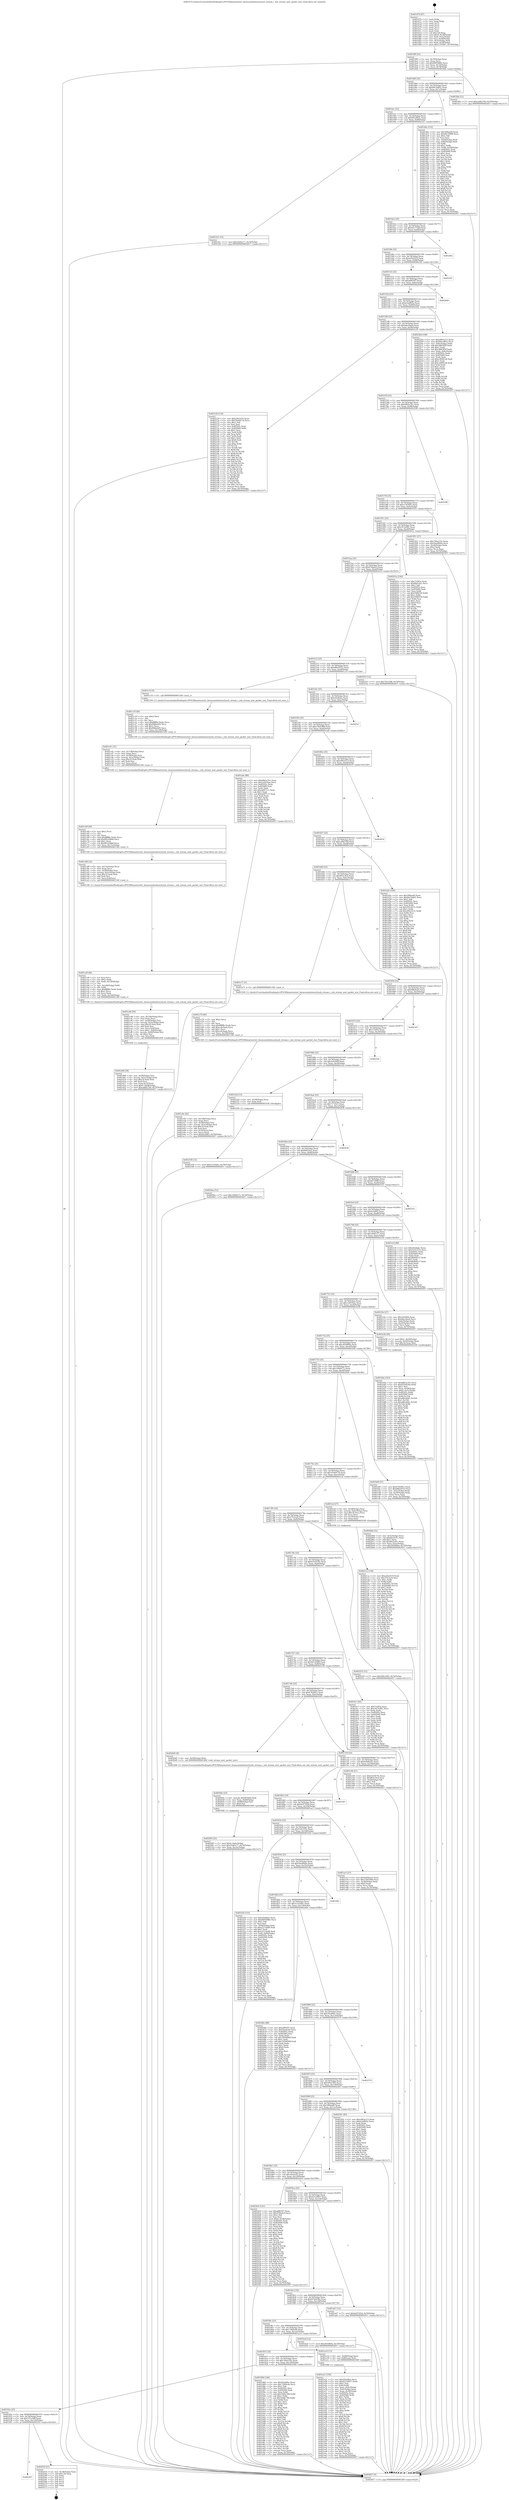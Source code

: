 digraph "0x401470" {
  label = "0x401470 (/mnt/c/Users/mathe/Desktop/tcc/POCII/binaries/extr_linuxsoundusbusx2yusb_stream.c_usb_stream_next_packet_size_Final-ollvm.out::main(0))"
  labelloc = "t"
  node[shape=record]

  Entry [label="",width=0.3,height=0.3,shape=circle,fillcolor=black,style=filled]
  "0x40149f" [label="{
     0x40149f [23]\l
     | [instrs]\l
     &nbsp;&nbsp;0x40149f \<+3\>: mov -0x70(%rbp),%eax\l
     &nbsp;&nbsp;0x4014a2 \<+2\>: mov %eax,%ecx\l
     &nbsp;&nbsp;0x4014a4 \<+6\>: sub $0x8005088e,%ecx\l
     &nbsp;&nbsp;0x4014aa \<+3\>: mov %eax,-0x74(%rbp)\l
     &nbsp;&nbsp;0x4014ad \<+3\>: mov %ecx,-0x78(%rbp)\l
     &nbsp;&nbsp;0x4014b0 \<+6\>: je 0000000000401fbb \<main+0xb4b\>\l
  }"]
  "0x401fbb" [label="{
     0x401fbb [12]\l
     | [instrs]\l
     &nbsp;&nbsp;0x401fbb \<+7\>: movl $0xea682760,-0x70(%rbp)\l
     &nbsp;&nbsp;0x401fc2 \<+5\>: jmp 0000000000402657 \<main+0x11e7\>\l
  }"]
  "0x4014b6" [label="{
     0x4014b6 [22]\l
     | [instrs]\l
     &nbsp;&nbsp;0x4014b6 \<+5\>: jmp 00000000004014bb \<main+0x4b\>\l
     &nbsp;&nbsp;0x4014bb \<+3\>: mov -0x74(%rbp),%eax\l
     &nbsp;&nbsp;0x4014be \<+5\>: sub $0x84c5d401,%eax\l
     &nbsp;&nbsp;0x4014c3 \<+3\>: mov %eax,-0x7c(%rbp)\l
     &nbsp;&nbsp;0x4014c6 \<+6\>: je 0000000000401dbe \<main+0x94e\>\l
  }"]
  Exit [label="",width=0.3,height=0.3,shape=circle,fillcolor=black,style=filled,peripheries=2]
  "0x401dbe" [label="{
     0x401dbe [152]\l
     | [instrs]\l
     &nbsp;&nbsp;0x401dbe \<+5\>: mov $0x5f9faa00,%eax\l
     &nbsp;&nbsp;0x401dc3 \<+5\>: mov $0x44120f99,%ecx\l
     &nbsp;&nbsp;0x401dc8 \<+2\>: mov $0x1,%dl\l
     &nbsp;&nbsp;0x401dca \<+2\>: xor %esi,%esi\l
     &nbsp;&nbsp;0x401dcc \<+3\>: mov -0x64(%rbp),%edi\l
     &nbsp;&nbsp;0x401dcf \<+3\>: cmp -0x60(%rbp),%edi\l
     &nbsp;&nbsp;0x401dd2 \<+4\>: setl %r8b\l
     &nbsp;&nbsp;0x401dd6 \<+4\>: and $0x1,%r8b\l
     &nbsp;&nbsp;0x401dda \<+4\>: mov %r8b,-0x29(%rbp)\l
     &nbsp;&nbsp;0x401dde \<+7\>: mov 0x40505c,%edi\l
     &nbsp;&nbsp;0x401de5 \<+8\>: mov 0x405060,%r9d\l
     &nbsp;&nbsp;0x401ded \<+3\>: sub $0x1,%esi\l
     &nbsp;&nbsp;0x401df0 \<+3\>: mov %edi,%r10d\l
     &nbsp;&nbsp;0x401df3 \<+3\>: add %esi,%r10d\l
     &nbsp;&nbsp;0x401df6 \<+4\>: imul %r10d,%edi\l
     &nbsp;&nbsp;0x401dfa \<+3\>: and $0x1,%edi\l
     &nbsp;&nbsp;0x401dfd \<+3\>: cmp $0x0,%edi\l
     &nbsp;&nbsp;0x401e00 \<+4\>: sete %r8b\l
     &nbsp;&nbsp;0x401e04 \<+4\>: cmp $0xa,%r9d\l
     &nbsp;&nbsp;0x401e08 \<+4\>: setl %r11b\l
     &nbsp;&nbsp;0x401e0c \<+3\>: mov %r8b,%bl\l
     &nbsp;&nbsp;0x401e0f \<+3\>: xor $0xff,%bl\l
     &nbsp;&nbsp;0x401e12 \<+3\>: mov %r11b,%r14b\l
     &nbsp;&nbsp;0x401e15 \<+4\>: xor $0xff,%r14b\l
     &nbsp;&nbsp;0x401e19 \<+3\>: xor $0x1,%dl\l
     &nbsp;&nbsp;0x401e1c \<+3\>: mov %bl,%r15b\l
     &nbsp;&nbsp;0x401e1f \<+4\>: and $0xff,%r15b\l
     &nbsp;&nbsp;0x401e23 \<+3\>: and %dl,%r8b\l
     &nbsp;&nbsp;0x401e26 \<+3\>: mov %r14b,%r12b\l
     &nbsp;&nbsp;0x401e29 \<+4\>: and $0xff,%r12b\l
     &nbsp;&nbsp;0x401e2d \<+3\>: and %dl,%r11b\l
     &nbsp;&nbsp;0x401e30 \<+3\>: or %r8b,%r15b\l
     &nbsp;&nbsp;0x401e33 \<+3\>: or %r11b,%r12b\l
     &nbsp;&nbsp;0x401e36 \<+3\>: xor %r12b,%r15b\l
     &nbsp;&nbsp;0x401e39 \<+3\>: or %r14b,%bl\l
     &nbsp;&nbsp;0x401e3c \<+3\>: xor $0xff,%bl\l
     &nbsp;&nbsp;0x401e3f \<+3\>: or $0x1,%dl\l
     &nbsp;&nbsp;0x401e42 \<+2\>: and %dl,%bl\l
     &nbsp;&nbsp;0x401e44 \<+3\>: or %bl,%r15b\l
     &nbsp;&nbsp;0x401e47 \<+4\>: test $0x1,%r15b\l
     &nbsp;&nbsp;0x401e4b \<+3\>: cmovne %ecx,%eax\l
     &nbsp;&nbsp;0x401e4e \<+3\>: mov %eax,-0x70(%rbp)\l
     &nbsp;&nbsp;0x401e51 \<+5\>: jmp 0000000000402657 \<main+0x11e7\>\l
  }"]
  "0x4014cc" [label="{
     0x4014cc [22]\l
     | [instrs]\l
     &nbsp;&nbsp;0x4014cc \<+5\>: jmp 00000000004014d1 \<main+0x61\>\l
     &nbsp;&nbsp;0x4014d1 \<+3\>: mov -0x74(%rbp),%eax\l
     &nbsp;&nbsp;0x4014d4 \<+5\>: sub $0x901e863c,%eax\l
     &nbsp;&nbsp;0x4014d9 \<+3\>: mov %eax,-0x80(%rbp)\l
     &nbsp;&nbsp;0x4014dc \<+6\>: je 0000000000402321 \<main+0xeb1\>\l
  }"]
  "0x401947" [label="{
     0x401947\l
  }", style=dashed]
  "0x402321" [label="{
     0x402321 [12]\l
     | [instrs]\l
     &nbsp;&nbsp;0x402321 \<+7\>: movl $0x16df3c77,-0x70(%rbp)\l
     &nbsp;&nbsp;0x402328 \<+5\>: jmp 0000000000402657 \<main+0x11e7\>\l
  }"]
  "0x4014e2" [label="{
     0x4014e2 [25]\l
     | [instrs]\l
     &nbsp;&nbsp;0x4014e2 \<+5\>: jmp 00000000004014e7 \<main+0x77\>\l
     &nbsp;&nbsp;0x4014e7 \<+3\>: mov -0x74(%rbp),%eax\l
     &nbsp;&nbsp;0x4014ea \<+5\>: sub $0x92c7754d,%eax\l
     &nbsp;&nbsp;0x4014ef \<+6\>: mov %eax,-0x84(%rbp)\l
     &nbsp;&nbsp;0x4014f5 \<+6\>: je 0000000000402462 \<main+0xff2\>\l
  }"]
  "0x40255f" [label="{
     0x40255f [21]\l
     | [instrs]\l
     &nbsp;&nbsp;0x40255f \<+3\>: mov -0x38(%rbp),%eax\l
     &nbsp;&nbsp;0x402562 \<+7\>: add $0x128,%rsp\l
     &nbsp;&nbsp;0x402569 \<+1\>: pop %rbx\l
     &nbsp;&nbsp;0x40256a \<+2\>: pop %r12\l
     &nbsp;&nbsp;0x40256c \<+2\>: pop %r13\l
     &nbsp;&nbsp;0x40256e \<+2\>: pop %r14\l
     &nbsp;&nbsp;0x402570 \<+2\>: pop %r15\l
     &nbsp;&nbsp;0x402572 \<+1\>: pop %rbp\l
     &nbsp;&nbsp;0x402573 \<+1\>: ret\l
  }"]
  "0x402462" [label="{
     0x402462\l
  }", style=dashed]
  "0x4014fb" [label="{
     0x4014fb [25]\l
     | [instrs]\l
     &nbsp;&nbsp;0x4014fb \<+5\>: jmp 0000000000401500 \<main+0x90\>\l
     &nbsp;&nbsp;0x401500 \<+3\>: mov -0x74(%rbp),%eax\l
     &nbsp;&nbsp;0x401503 \<+5\>: sub $0xa5fa5419,%eax\l
     &nbsp;&nbsp;0x401508 \<+6\>: mov %eax,-0x88(%rbp)\l
     &nbsp;&nbsp;0x40150e \<+6\>: je 00000000004025f2 \<main+0x1182\>\l
  }"]
  "0x402339" [label="{
     0x402339 [12]\l
     | [instrs]\l
     &nbsp;&nbsp;0x402339 \<+7\>: movl $0x5c31044c,-0x70(%rbp)\l
     &nbsp;&nbsp;0x402340 \<+5\>: jmp 0000000000402657 \<main+0x11e7\>\l
  }"]
  "0x4025f2" [label="{
     0x4025f2\l
  }", style=dashed]
  "0x401514" [label="{
     0x401514 [25]\l
     | [instrs]\l
     &nbsp;&nbsp;0x401514 \<+5\>: jmp 0000000000401519 \<main+0xa9\>\l
     &nbsp;&nbsp;0x401519 \<+3\>: mov -0x74(%rbp),%eax\l
     &nbsp;&nbsp;0x40151c \<+5\>: sub $0xa6ff10f7,%eax\l
     &nbsp;&nbsp;0x401521 \<+6\>: mov %eax,-0x8c(%rbp)\l
     &nbsp;&nbsp;0x401527 \<+6\>: je 0000000000402649 \<main+0x11d9\>\l
  }"]
  "0x4021ca" [label="{
     0x4021ca [139]\l
     | [instrs]\l
     &nbsp;&nbsp;0x4021ca \<+5\>: mov $0xa5fa5419,%edx\l
     &nbsp;&nbsp;0x4021cf \<+5\>: mov $0x37fc5cc0,%esi\l
     &nbsp;&nbsp;0x4021d4 \<+3\>: mov $0x1,%r8b\l
     &nbsp;&nbsp;0x4021d7 \<+3\>: xor %r9d,%r9d\l
     &nbsp;&nbsp;0x4021da \<+8\>: mov 0x40505c,%r10d\l
     &nbsp;&nbsp;0x4021e2 \<+8\>: mov 0x405060,%r11d\l
     &nbsp;&nbsp;0x4021ea \<+4\>: sub $0x1,%r9d\l
     &nbsp;&nbsp;0x4021ee \<+3\>: mov %r10d,%ebx\l
     &nbsp;&nbsp;0x4021f1 \<+3\>: add %r9d,%ebx\l
     &nbsp;&nbsp;0x4021f4 \<+4\>: imul %ebx,%r10d\l
     &nbsp;&nbsp;0x4021f8 \<+4\>: and $0x1,%r10d\l
     &nbsp;&nbsp;0x4021fc \<+4\>: cmp $0x0,%r10d\l
     &nbsp;&nbsp;0x402200 \<+4\>: sete %r14b\l
     &nbsp;&nbsp;0x402204 \<+4\>: cmp $0xa,%r11d\l
     &nbsp;&nbsp;0x402208 \<+4\>: setl %r15b\l
     &nbsp;&nbsp;0x40220c \<+3\>: mov %r14b,%r12b\l
     &nbsp;&nbsp;0x40220f \<+4\>: xor $0xff,%r12b\l
     &nbsp;&nbsp;0x402213 \<+3\>: mov %r15b,%r13b\l
     &nbsp;&nbsp;0x402216 \<+4\>: xor $0xff,%r13b\l
     &nbsp;&nbsp;0x40221a \<+4\>: xor $0x0,%r8b\l
     &nbsp;&nbsp;0x40221e \<+3\>: mov %r12b,%al\l
     &nbsp;&nbsp;0x402221 \<+2\>: and $0x0,%al\l
     &nbsp;&nbsp;0x402223 \<+3\>: and %r8b,%r14b\l
     &nbsp;&nbsp;0x402226 \<+3\>: mov %r13b,%cl\l
     &nbsp;&nbsp;0x402229 \<+3\>: and $0x0,%cl\l
     &nbsp;&nbsp;0x40222c \<+3\>: and %r8b,%r15b\l
     &nbsp;&nbsp;0x40222f \<+3\>: or %r14b,%al\l
     &nbsp;&nbsp;0x402232 \<+3\>: or %r15b,%cl\l
     &nbsp;&nbsp;0x402235 \<+2\>: xor %cl,%al\l
     &nbsp;&nbsp;0x402237 \<+3\>: or %r13b,%r12b\l
     &nbsp;&nbsp;0x40223a \<+4\>: xor $0xff,%r12b\l
     &nbsp;&nbsp;0x40223e \<+4\>: or $0x0,%r8b\l
     &nbsp;&nbsp;0x402242 \<+3\>: and %r8b,%r12b\l
     &nbsp;&nbsp;0x402245 \<+3\>: or %r12b,%al\l
     &nbsp;&nbsp;0x402248 \<+2\>: test $0x1,%al\l
     &nbsp;&nbsp;0x40224a \<+3\>: cmovne %esi,%edx\l
     &nbsp;&nbsp;0x40224d \<+3\>: mov %edx,-0x70(%rbp)\l
     &nbsp;&nbsp;0x402250 \<+5\>: jmp 0000000000402657 \<main+0x11e7\>\l
  }"]
  "0x402649" [label="{
     0x402649\l
  }", style=dashed]
  "0x40152d" [label="{
     0x40152d [25]\l
     | [instrs]\l
     &nbsp;&nbsp;0x40152d \<+5\>: jmp 0000000000401532 \<main+0xc2\>\l
     &nbsp;&nbsp;0x401532 \<+3\>: mov -0x74(%rbp),%eax\l
     &nbsp;&nbsp;0x401535 \<+5\>: sub $0xb3a9f65e,%eax\l
     &nbsp;&nbsp;0x40153a \<+6\>: mov %eax,-0x90(%rbp)\l
     &nbsp;&nbsp;0x401540 \<+6\>: je 00000000004022b4 \<main+0xe44\>\l
  }"]
  "0x4020f5" [label="{
     0x4020f5 [25]\l
     | [instrs]\l
     &nbsp;&nbsp;0x4020f5 \<+7\>: movl $0x0,-0x6c(%rbp)\l
     &nbsp;&nbsp;0x4020fc \<+7\>: movl $0x16df3c77,-0x70(%rbp)\l
     &nbsp;&nbsp;0x402103 \<+6\>: mov %eax,-0x14c(%rbp)\l
     &nbsp;&nbsp;0x402109 \<+5\>: jmp 0000000000402657 \<main+0x11e7\>\l
  }"]
  "0x4022b4" [label="{
     0x4022b4 [109]\l
     | [instrs]\l
     &nbsp;&nbsp;0x4022b4 \<+5\>: mov $0xe983e513,%eax\l
     &nbsp;&nbsp;0x4022b9 \<+5\>: mov $0x901e863c,%ecx\l
     &nbsp;&nbsp;0x4022be \<+3\>: mov -0x6c(%rbp),%edx\l
     &nbsp;&nbsp;0x4022c1 \<+6\>: add $0x38fd385f,%edx\l
     &nbsp;&nbsp;0x4022c7 \<+3\>: add $0x1,%edx\l
     &nbsp;&nbsp;0x4022ca \<+6\>: sub $0x38fd385f,%edx\l
     &nbsp;&nbsp;0x4022d0 \<+3\>: mov %edx,-0x6c(%rbp)\l
     &nbsp;&nbsp;0x4022d3 \<+7\>: mov 0x40505c,%edx\l
     &nbsp;&nbsp;0x4022da \<+7\>: mov 0x405060,%esi\l
     &nbsp;&nbsp;0x4022e1 \<+2\>: mov %edx,%edi\l
     &nbsp;&nbsp;0x4022e3 \<+6\>: sub $0xc2840c28,%edi\l
     &nbsp;&nbsp;0x4022e9 \<+3\>: sub $0x1,%edi\l
     &nbsp;&nbsp;0x4022ec \<+6\>: add $0xc2840c28,%edi\l
     &nbsp;&nbsp;0x4022f2 \<+3\>: imul %edi,%edx\l
     &nbsp;&nbsp;0x4022f5 \<+3\>: and $0x1,%edx\l
     &nbsp;&nbsp;0x4022f8 \<+3\>: cmp $0x0,%edx\l
     &nbsp;&nbsp;0x4022fb \<+4\>: sete %r8b\l
     &nbsp;&nbsp;0x4022ff \<+3\>: cmp $0xa,%esi\l
     &nbsp;&nbsp;0x402302 \<+4\>: setl %r9b\l
     &nbsp;&nbsp;0x402306 \<+3\>: mov %r8b,%r10b\l
     &nbsp;&nbsp;0x402309 \<+3\>: and %r9b,%r10b\l
     &nbsp;&nbsp;0x40230c \<+3\>: xor %r9b,%r8b\l
     &nbsp;&nbsp;0x40230f \<+3\>: or %r8b,%r10b\l
     &nbsp;&nbsp;0x402312 \<+4\>: test $0x1,%r10b\l
     &nbsp;&nbsp;0x402316 \<+3\>: cmovne %ecx,%eax\l
     &nbsp;&nbsp;0x402319 \<+3\>: mov %eax,-0x70(%rbp)\l
     &nbsp;&nbsp;0x40231c \<+5\>: jmp 0000000000402657 \<main+0x11e7\>\l
  }"]
  "0x401546" [label="{
     0x401546 [25]\l
     | [instrs]\l
     &nbsp;&nbsp;0x401546 \<+5\>: jmp 000000000040154b \<main+0xdb\>\l
     &nbsp;&nbsp;0x40154b \<+3\>: mov -0x74(%rbp),%eax\l
     &nbsp;&nbsp;0x40154e \<+5\>: sub $0xb6a18ae0,%eax\l
     &nbsp;&nbsp;0x401553 \<+6\>: mov %eax,-0x94(%rbp)\l
     &nbsp;&nbsp;0x401559 \<+6\>: je 0000000000402129 \<main+0xcb9\>\l
  }"]
  "0x4020de" [label="{
     0x4020de [23]\l
     | [instrs]\l
     &nbsp;&nbsp;0x4020de \<+10\>: movabs $0x4030b6,%rdi\l
     &nbsp;&nbsp;0x4020e8 \<+3\>: mov %eax,-0x68(%rbp)\l
     &nbsp;&nbsp;0x4020eb \<+3\>: mov -0x68(%rbp),%esi\l
     &nbsp;&nbsp;0x4020ee \<+2\>: mov $0x0,%al\l
     &nbsp;&nbsp;0x4020f0 \<+5\>: call 0000000000401040 \<printf@plt\>\l
     | [calls]\l
     &nbsp;&nbsp;0x401040 \{1\} (unknown)\l
  }"]
  "0x402129" [label="{
     0x402129 [134]\l
     | [instrs]\l
     &nbsp;&nbsp;0x402129 \<+5\>: mov $0xa5fa5419,%eax\l
     &nbsp;&nbsp;0x40212e \<+5\>: mov $0x35e6d17d,%ecx\l
     &nbsp;&nbsp;0x402133 \<+2\>: mov $0x1,%dl\l
     &nbsp;&nbsp;0x402135 \<+2\>: xor %esi,%esi\l
     &nbsp;&nbsp;0x402137 \<+7\>: mov 0x40505c,%edi\l
     &nbsp;&nbsp;0x40213e \<+8\>: mov 0x405060,%r8d\l
     &nbsp;&nbsp;0x402146 \<+3\>: sub $0x1,%esi\l
     &nbsp;&nbsp;0x402149 \<+3\>: mov %edi,%r9d\l
     &nbsp;&nbsp;0x40214c \<+3\>: add %esi,%r9d\l
     &nbsp;&nbsp;0x40214f \<+4\>: imul %r9d,%edi\l
     &nbsp;&nbsp;0x402153 \<+3\>: and $0x1,%edi\l
     &nbsp;&nbsp;0x402156 \<+3\>: cmp $0x0,%edi\l
     &nbsp;&nbsp;0x402159 \<+4\>: sete %r10b\l
     &nbsp;&nbsp;0x40215d \<+4\>: cmp $0xa,%r8d\l
     &nbsp;&nbsp;0x402161 \<+4\>: setl %r11b\l
     &nbsp;&nbsp;0x402165 \<+3\>: mov %r10b,%bl\l
     &nbsp;&nbsp;0x402168 \<+3\>: xor $0xff,%bl\l
     &nbsp;&nbsp;0x40216b \<+3\>: mov %r11b,%r14b\l
     &nbsp;&nbsp;0x40216e \<+4\>: xor $0xff,%r14b\l
     &nbsp;&nbsp;0x402172 \<+3\>: xor $0x0,%dl\l
     &nbsp;&nbsp;0x402175 \<+3\>: mov %bl,%r15b\l
     &nbsp;&nbsp;0x402178 \<+4\>: and $0x0,%r15b\l
     &nbsp;&nbsp;0x40217c \<+3\>: and %dl,%r10b\l
     &nbsp;&nbsp;0x40217f \<+3\>: mov %r14b,%r12b\l
     &nbsp;&nbsp;0x402182 \<+4\>: and $0x0,%r12b\l
     &nbsp;&nbsp;0x402186 \<+3\>: and %dl,%r11b\l
     &nbsp;&nbsp;0x402189 \<+3\>: or %r10b,%r15b\l
     &nbsp;&nbsp;0x40218c \<+3\>: or %r11b,%r12b\l
     &nbsp;&nbsp;0x40218f \<+3\>: xor %r12b,%r15b\l
     &nbsp;&nbsp;0x402192 \<+3\>: or %r14b,%bl\l
     &nbsp;&nbsp;0x402195 \<+3\>: xor $0xff,%bl\l
     &nbsp;&nbsp;0x402198 \<+3\>: or $0x0,%dl\l
     &nbsp;&nbsp;0x40219b \<+2\>: and %dl,%bl\l
     &nbsp;&nbsp;0x40219d \<+3\>: or %bl,%r15b\l
     &nbsp;&nbsp;0x4021a0 \<+4\>: test $0x1,%r15b\l
     &nbsp;&nbsp;0x4021a4 \<+3\>: cmovne %ecx,%eax\l
     &nbsp;&nbsp;0x4021a7 \<+3\>: mov %eax,-0x70(%rbp)\l
     &nbsp;&nbsp;0x4021aa \<+5\>: jmp 0000000000402657 \<main+0x11e7\>\l
  }"]
  "0x40155f" [label="{
     0x40155f [25]\l
     | [instrs]\l
     &nbsp;&nbsp;0x40155f \<+5\>: jmp 0000000000401564 \<main+0xf4\>\l
     &nbsp;&nbsp;0x401564 \<+3\>: mov -0x74(%rbp),%eax\l
     &nbsp;&nbsp;0x401567 \<+5\>: sub $0xb8b5a7b1,%eax\l
     &nbsp;&nbsp;0x40156c \<+6\>: mov %eax,-0x98(%rbp)\l
     &nbsp;&nbsp;0x401572 \<+6\>: je 0000000000402590 \<main+0x1120\>\l
  }"]
  "0x401e9e" [label="{
     0x401e9e [42]\l
     | [instrs]\l
     &nbsp;&nbsp;0x401e9e \<+6\>: mov -0x148(%rbp),%ecx\l
     &nbsp;&nbsp;0x401ea4 \<+3\>: imul %eax,%ecx\l
     &nbsp;&nbsp;0x401ea7 \<+4\>: mov -0x58(%rbp),%rsi\l
     &nbsp;&nbsp;0x401eab \<+4\>: movslq -0x5c(%rbp),%rdi\l
     &nbsp;&nbsp;0x401eaf \<+4\>: imul $0x18,%rdi,%rdi\l
     &nbsp;&nbsp;0x401eb3 \<+3\>: add %rdi,%rsi\l
     &nbsp;&nbsp;0x401eb6 \<+4\>: mov 0x10(%rsi),%rsi\l
     &nbsp;&nbsp;0x401eba \<+2\>: mov %ecx,(%rsi)\l
     &nbsp;&nbsp;0x401ebc \<+7\>: movl $0xbe248f1,-0x70(%rbp)\l
     &nbsp;&nbsp;0x401ec3 \<+5\>: jmp 0000000000402657 \<main+0x11e7\>\l
  }"]
  "0x402590" [label="{
     0x402590\l
  }", style=dashed]
  "0x401578" [label="{
     0x401578 [25]\l
     | [instrs]\l
     &nbsp;&nbsp;0x401578 \<+5\>: jmp 000000000040157d \<main+0x10d\>\l
     &nbsp;&nbsp;0x40157d \<+3\>: mov -0x74(%rbp),%eax\l
     &nbsp;&nbsp;0x401580 \<+5\>: sub $0xc13f3941,%eax\l
     &nbsp;&nbsp;0x401585 \<+6\>: mov %eax,-0x9c(%rbp)\l
     &nbsp;&nbsp;0x40158b \<+6\>: je 0000000000401951 \<main+0x4e1\>\l
  }"]
  "0x401e76" [label="{
     0x401e76 [40]\l
     | [instrs]\l
     &nbsp;&nbsp;0x401e76 \<+5\>: mov $0x2,%ecx\l
     &nbsp;&nbsp;0x401e7b \<+1\>: cltd\l
     &nbsp;&nbsp;0x401e7c \<+2\>: idiv %ecx\l
     &nbsp;&nbsp;0x401e7e \<+6\>: imul $0xfffffffe,%edx,%ecx\l
     &nbsp;&nbsp;0x401e84 \<+6\>: add $0xce4c0aab,%ecx\l
     &nbsp;&nbsp;0x401e8a \<+3\>: add $0x1,%ecx\l
     &nbsp;&nbsp;0x401e8d \<+6\>: sub $0xce4c0aab,%ecx\l
     &nbsp;&nbsp;0x401e93 \<+6\>: mov %ecx,-0x148(%rbp)\l
     &nbsp;&nbsp;0x401e99 \<+5\>: call 0000000000401160 \<next_i\>\l
     | [calls]\l
     &nbsp;&nbsp;0x401160 \{1\} (/mnt/c/Users/mathe/Desktop/tcc/POCII/binaries/extr_linuxsoundusbusx2yusb_stream.c_usb_stream_next_packet_size_Final-ollvm.out::next_i)\l
  }"]
  "0x401951" [label="{
     0x401951 [27]\l
     | [instrs]\l
     &nbsp;&nbsp;0x401951 \<+5\>: mov $0x740a219c,%eax\l
     &nbsp;&nbsp;0x401956 \<+5\>: mov $0x5bed0b0a,%ecx\l
     &nbsp;&nbsp;0x40195b \<+3\>: mov -0x34(%rbp),%edx\l
     &nbsp;&nbsp;0x40195e \<+3\>: cmp $0x2,%edx\l
     &nbsp;&nbsp;0x401961 \<+3\>: cmovne %ecx,%eax\l
     &nbsp;&nbsp;0x401964 \<+3\>: mov %eax,-0x70(%rbp)\l
     &nbsp;&nbsp;0x401967 \<+5\>: jmp 0000000000402657 \<main+0x11e7\>\l
  }"]
  "0x401591" [label="{
     0x401591 [25]\l
     | [instrs]\l
     &nbsp;&nbsp;0x401591 \<+5\>: jmp 0000000000401596 \<main+0x126\>\l
     &nbsp;&nbsp;0x401596 \<+3\>: mov -0x74(%rbp),%eax\l
     &nbsp;&nbsp;0x401599 \<+5\>: sub $0xc913c681,%eax\l
     &nbsp;&nbsp;0x40159e \<+6\>: mov %eax,-0xa0(%rbp)\l
     &nbsp;&nbsp;0x4015a4 \<+6\>: je 000000000040201a \<main+0xbaa\>\l
  }"]
  "0x402657" [label="{
     0x402657 [5]\l
     | [instrs]\l
     &nbsp;&nbsp;0x402657 \<+5\>: jmp 000000000040149f \<main+0x2f\>\l
  }"]
  "0x401470" [label="{
     0x401470 [47]\l
     | [instrs]\l
     &nbsp;&nbsp;0x401470 \<+1\>: push %rbp\l
     &nbsp;&nbsp;0x401471 \<+3\>: mov %rsp,%rbp\l
     &nbsp;&nbsp;0x401474 \<+2\>: push %r15\l
     &nbsp;&nbsp;0x401476 \<+2\>: push %r14\l
     &nbsp;&nbsp;0x401478 \<+2\>: push %r13\l
     &nbsp;&nbsp;0x40147a \<+2\>: push %r12\l
     &nbsp;&nbsp;0x40147c \<+1\>: push %rbx\l
     &nbsp;&nbsp;0x40147d \<+7\>: sub $0x128,%rsp\l
     &nbsp;&nbsp;0x401484 \<+7\>: movl $0x0,-0x38(%rbp)\l
     &nbsp;&nbsp;0x40148b \<+3\>: mov %edi,-0x3c(%rbp)\l
     &nbsp;&nbsp;0x40148e \<+4\>: mov %rsi,-0x48(%rbp)\l
     &nbsp;&nbsp;0x401492 \<+3\>: mov -0x3c(%rbp),%edi\l
     &nbsp;&nbsp;0x401495 \<+3\>: mov %edi,-0x34(%rbp)\l
     &nbsp;&nbsp;0x401498 \<+7\>: movl $0xc13f3941,-0x70(%rbp)\l
  }"]
  "0x401d08" [label="{
     0x401d08 [38]\l
     | [instrs]\l
     &nbsp;&nbsp;0x401d08 \<+4\>: mov -0x58(%rbp),%rsi\l
     &nbsp;&nbsp;0x401d0c \<+4\>: movslq -0x5c(%rbp),%rdi\l
     &nbsp;&nbsp;0x401d10 \<+4\>: imul $0x18,%rdi,%rdi\l
     &nbsp;&nbsp;0x401d14 \<+3\>: add %rdi,%rsi\l
     &nbsp;&nbsp;0x401d17 \<+4\>: mov %rax,0x10(%rsi)\l
     &nbsp;&nbsp;0x401d1b \<+7\>: movl $0x0,-0x64(%rbp)\l
     &nbsp;&nbsp;0x401d22 \<+7\>: movl $0xea682760,-0x70(%rbp)\l
     &nbsp;&nbsp;0x401d29 \<+5\>: jmp 0000000000402657 \<main+0x11e7\>\l
  }"]
  "0x40201a" [label="{
     0x40201a [144]\l
     | [instrs]\l
     &nbsp;&nbsp;0x40201a \<+5\>: mov $0x15285a,%eax\l
     &nbsp;&nbsp;0x40201f \<+5\>: mov $0x8b01da1,%ecx\l
     &nbsp;&nbsp;0x402024 \<+2\>: mov $0x1,%dl\l
     &nbsp;&nbsp;0x402026 \<+7\>: mov 0x40505c,%esi\l
     &nbsp;&nbsp;0x40202d \<+7\>: mov 0x405060,%edi\l
     &nbsp;&nbsp;0x402034 \<+3\>: mov %esi,%r8d\l
     &nbsp;&nbsp;0x402037 \<+7\>: sub $0x5586536,%r8d\l
     &nbsp;&nbsp;0x40203e \<+4\>: sub $0x1,%r8d\l
     &nbsp;&nbsp;0x402042 \<+7\>: add $0x5586536,%r8d\l
     &nbsp;&nbsp;0x402049 \<+4\>: imul %r8d,%esi\l
     &nbsp;&nbsp;0x40204d \<+3\>: and $0x1,%esi\l
     &nbsp;&nbsp;0x402050 \<+3\>: cmp $0x0,%esi\l
     &nbsp;&nbsp;0x402053 \<+4\>: sete %r9b\l
     &nbsp;&nbsp;0x402057 \<+3\>: cmp $0xa,%edi\l
     &nbsp;&nbsp;0x40205a \<+4\>: setl %r10b\l
     &nbsp;&nbsp;0x40205e \<+3\>: mov %r9b,%r11b\l
     &nbsp;&nbsp;0x402061 \<+4\>: xor $0xff,%r11b\l
     &nbsp;&nbsp;0x402065 \<+3\>: mov %r10b,%bl\l
     &nbsp;&nbsp;0x402068 \<+3\>: xor $0xff,%bl\l
     &nbsp;&nbsp;0x40206b \<+3\>: xor $0x1,%dl\l
     &nbsp;&nbsp;0x40206e \<+3\>: mov %r11b,%r14b\l
     &nbsp;&nbsp;0x402071 \<+4\>: and $0xff,%r14b\l
     &nbsp;&nbsp;0x402075 \<+3\>: and %dl,%r9b\l
     &nbsp;&nbsp;0x402078 \<+3\>: mov %bl,%r15b\l
     &nbsp;&nbsp;0x40207b \<+4\>: and $0xff,%r15b\l
     &nbsp;&nbsp;0x40207f \<+3\>: and %dl,%r10b\l
     &nbsp;&nbsp;0x402082 \<+3\>: or %r9b,%r14b\l
     &nbsp;&nbsp;0x402085 \<+3\>: or %r10b,%r15b\l
     &nbsp;&nbsp;0x402088 \<+3\>: xor %r15b,%r14b\l
     &nbsp;&nbsp;0x40208b \<+3\>: or %bl,%r11b\l
     &nbsp;&nbsp;0x40208e \<+4\>: xor $0xff,%r11b\l
     &nbsp;&nbsp;0x402092 \<+3\>: or $0x1,%dl\l
     &nbsp;&nbsp;0x402095 \<+3\>: and %dl,%r11b\l
     &nbsp;&nbsp;0x402098 \<+3\>: or %r11b,%r14b\l
     &nbsp;&nbsp;0x40209b \<+4\>: test $0x1,%r14b\l
     &nbsp;&nbsp;0x40209f \<+3\>: cmovne %ecx,%eax\l
     &nbsp;&nbsp;0x4020a2 \<+3\>: mov %eax,-0x70(%rbp)\l
     &nbsp;&nbsp;0x4020a5 \<+5\>: jmp 0000000000402657 \<main+0x11e7\>\l
  }"]
  "0x4015aa" [label="{
     0x4015aa [25]\l
     | [instrs]\l
     &nbsp;&nbsp;0x4015aa \<+5\>: jmp 00000000004015af \<main+0x13f\>\l
     &nbsp;&nbsp;0x4015af \<+3\>: mov -0x74(%rbp),%eax\l
     &nbsp;&nbsp;0x4015b2 \<+5\>: sub $0xd74bab1f,%eax\l
     &nbsp;&nbsp;0x4015b7 \<+6\>: mov %eax,-0xa4(%rbp)\l
     &nbsp;&nbsp;0x4015bd \<+6\>: je 0000000000402553 \<main+0x10e3\>\l
  }"]
  "0x401cd6" [label="{
     0x401cd6 [50]\l
     | [instrs]\l
     &nbsp;&nbsp;0x401cd6 \<+6\>: mov -0x144(%rbp),%ecx\l
     &nbsp;&nbsp;0x401cdc \<+3\>: imul %eax,%ecx\l
     &nbsp;&nbsp;0x401cdf \<+4\>: mov -0x58(%rbp),%rsi\l
     &nbsp;&nbsp;0x401ce3 \<+4\>: movslq -0x5c(%rbp),%rdi\l
     &nbsp;&nbsp;0x401ce7 \<+4\>: imul $0x18,%rdi,%rdi\l
     &nbsp;&nbsp;0x401ceb \<+3\>: add %rdi,%rsi\l
     &nbsp;&nbsp;0x401cee \<+3\>: mov %ecx,0x8(%rsi)\l
     &nbsp;&nbsp;0x401cf1 \<+7\>: movl $0x1,-0x60(%rbp)\l
     &nbsp;&nbsp;0x401cf8 \<+4\>: movslq -0x60(%rbp),%rsi\l
     &nbsp;&nbsp;0x401cfc \<+4\>: shl $0x2,%rsi\l
     &nbsp;&nbsp;0x401d00 \<+3\>: mov %rsi,%rdi\l
     &nbsp;&nbsp;0x401d03 \<+5\>: call 0000000000401050 \<malloc@plt\>\l
     | [calls]\l
     &nbsp;&nbsp;0x401050 \{1\} (unknown)\l
  }"]
  "0x402553" [label="{
     0x402553 [12]\l
     | [instrs]\l
     &nbsp;&nbsp;0x402553 \<+7\>: movl $0x761e56ff,-0x70(%rbp)\l
     &nbsp;&nbsp;0x40255a \<+5\>: jmp 0000000000402657 \<main+0x11e7\>\l
  }"]
  "0x4015c3" [label="{
     0x4015c3 [25]\l
     | [instrs]\l
     &nbsp;&nbsp;0x4015c3 \<+5\>: jmp 00000000004015c8 \<main+0x158\>\l
     &nbsp;&nbsp;0x4015c8 \<+3\>: mov -0x74(%rbp),%eax\l
     &nbsp;&nbsp;0x4015cb \<+5\>: sub $0xd80c9353,%eax\l
     &nbsp;&nbsp;0x4015d0 \<+6\>: mov %eax,-0xa8(%rbp)\l
     &nbsp;&nbsp;0x4015d6 \<+6\>: je 0000000000401c14 \<main+0x7a4\>\l
  }"]
  "0x401ca8" [label="{
     0x401ca8 [46]\l
     | [instrs]\l
     &nbsp;&nbsp;0x401ca8 \<+2\>: xor %ecx,%ecx\l
     &nbsp;&nbsp;0x401caa \<+5\>: mov $0x2,%edx\l
     &nbsp;&nbsp;0x401caf \<+6\>: mov %edx,-0x140(%rbp)\l
     &nbsp;&nbsp;0x401cb5 \<+1\>: cltd\l
     &nbsp;&nbsp;0x401cb6 \<+7\>: mov -0x140(%rbp),%r8d\l
     &nbsp;&nbsp;0x401cbd \<+3\>: idiv %r8d\l
     &nbsp;&nbsp;0x401cc0 \<+6\>: imul $0xfffffffe,%edx,%edx\l
     &nbsp;&nbsp;0x401cc6 \<+3\>: sub $0x1,%ecx\l
     &nbsp;&nbsp;0x401cc9 \<+2\>: sub %ecx,%edx\l
     &nbsp;&nbsp;0x401ccb \<+6\>: mov %edx,-0x144(%rbp)\l
     &nbsp;&nbsp;0x401cd1 \<+5\>: call 0000000000401160 \<next_i\>\l
     | [calls]\l
     &nbsp;&nbsp;0x401160 \{1\} (/mnt/c/Users/mathe/Desktop/tcc/POCII/binaries/extr_linuxsoundusbusx2yusb_stream.c_usb_stream_next_packet_size_Final-ollvm.out::next_i)\l
  }"]
  "0x401c14" [label="{
     0x401c14 [5]\l
     | [instrs]\l
     &nbsp;&nbsp;0x401c14 \<+5\>: call 0000000000401160 \<next_i\>\l
     | [calls]\l
     &nbsp;&nbsp;0x401160 \{1\} (/mnt/c/Users/mathe/Desktop/tcc/POCII/binaries/extr_linuxsoundusbusx2yusb_stream.c_usb_stream_next_packet_size_Final-ollvm.out::next_i)\l
  }"]
  "0x4015dc" [label="{
     0x4015dc [25]\l
     | [instrs]\l
     &nbsp;&nbsp;0x4015dc \<+5\>: jmp 00000000004015e1 \<main+0x171\>\l
     &nbsp;&nbsp;0x4015e1 \<+3\>: mov -0x74(%rbp),%eax\l
     &nbsp;&nbsp;0x4015e4 \<+5\>: sub $0xe02dfabc,%eax\l
     &nbsp;&nbsp;0x4015e9 \<+6\>: mov %eax,-0xac(%rbp)\l
     &nbsp;&nbsp;0x4015ef \<+6\>: je 00000000004025c7 \<main+0x1157\>\l
  }"]
  "0x401c88" [label="{
     0x401c88 [32]\l
     | [instrs]\l
     &nbsp;&nbsp;0x401c88 \<+6\>: mov -0x13c(%rbp),%ecx\l
     &nbsp;&nbsp;0x401c8e \<+3\>: imul %eax,%ecx\l
     &nbsp;&nbsp;0x401c91 \<+4\>: mov -0x58(%rbp),%rsi\l
     &nbsp;&nbsp;0x401c95 \<+4\>: movslq -0x5c(%rbp),%rdi\l
     &nbsp;&nbsp;0x401c99 \<+4\>: imul $0x18,%rdi,%rdi\l
     &nbsp;&nbsp;0x401c9d \<+3\>: add %rdi,%rsi\l
     &nbsp;&nbsp;0x401ca0 \<+3\>: mov %ecx,0x4(%rsi)\l
     &nbsp;&nbsp;0x401ca3 \<+5\>: call 0000000000401160 \<next_i\>\l
     | [calls]\l
     &nbsp;&nbsp;0x401160 \{1\} (/mnt/c/Users/mathe/Desktop/tcc/POCII/binaries/extr_linuxsoundusbusx2yusb_stream.c_usb_stream_next_packet_size_Final-ollvm.out::next_i)\l
  }"]
  "0x4025c7" [label="{
     0x4025c7\l
  }", style=dashed]
  "0x4015f5" [label="{
     0x4015f5 [25]\l
     | [instrs]\l
     &nbsp;&nbsp;0x4015f5 \<+5\>: jmp 00000000004015fa \<main+0x18a\>\l
     &nbsp;&nbsp;0x4015fa \<+3\>: mov -0x74(%rbp),%eax\l
     &nbsp;&nbsp;0x4015fd \<+5\>: sub $0xe78d1889,%eax\l
     &nbsp;&nbsp;0x401602 \<+6\>: mov %eax,-0xb0(%rbp)\l
     &nbsp;&nbsp;0x401608 \<+6\>: je 0000000000401ade \<main+0x66e\>\l
  }"]
  "0x401c60" [label="{
     0x401c60 [40]\l
     | [instrs]\l
     &nbsp;&nbsp;0x401c60 \<+5\>: mov $0x2,%ecx\l
     &nbsp;&nbsp;0x401c65 \<+1\>: cltd\l
     &nbsp;&nbsp;0x401c66 \<+2\>: idiv %ecx\l
     &nbsp;&nbsp;0x401c68 \<+6\>: imul $0xfffffffe,%edx,%ecx\l
     &nbsp;&nbsp;0x401c6e \<+6\>: add $0x891d28b8,%ecx\l
     &nbsp;&nbsp;0x401c74 \<+3\>: add $0x1,%ecx\l
     &nbsp;&nbsp;0x401c77 \<+6\>: sub $0x891d28b8,%ecx\l
     &nbsp;&nbsp;0x401c7d \<+6\>: mov %ecx,-0x13c(%rbp)\l
     &nbsp;&nbsp;0x401c83 \<+5\>: call 0000000000401160 \<next_i\>\l
     | [calls]\l
     &nbsp;&nbsp;0x401160 \{1\} (/mnt/c/Users/mathe/Desktop/tcc/POCII/binaries/extr_linuxsoundusbusx2yusb_stream.c_usb_stream_next_packet_size_Final-ollvm.out::next_i)\l
  }"]
  "0x401ade" [label="{
     0x401ade [88]\l
     | [instrs]\l
     &nbsp;&nbsp;0x401ade \<+5\>: mov $0xb8b5a7b1,%eax\l
     &nbsp;&nbsp;0x401ae3 \<+5\>: mov $0x1e0516ae,%ecx\l
     &nbsp;&nbsp;0x401ae8 \<+7\>: mov 0x40505c,%edx\l
     &nbsp;&nbsp;0x401aef \<+7\>: mov 0x405060,%esi\l
     &nbsp;&nbsp;0x401af6 \<+2\>: mov %edx,%edi\l
     &nbsp;&nbsp;0x401af8 \<+6\>: add $0xda0f7111,%edi\l
     &nbsp;&nbsp;0x401afe \<+3\>: sub $0x1,%edi\l
     &nbsp;&nbsp;0x401b01 \<+6\>: sub $0xda0f7111,%edi\l
     &nbsp;&nbsp;0x401b07 \<+3\>: imul %edi,%edx\l
     &nbsp;&nbsp;0x401b0a \<+3\>: and $0x1,%edx\l
     &nbsp;&nbsp;0x401b0d \<+3\>: cmp $0x0,%edx\l
     &nbsp;&nbsp;0x401b10 \<+4\>: sete %r8b\l
     &nbsp;&nbsp;0x401b14 \<+3\>: cmp $0xa,%esi\l
     &nbsp;&nbsp;0x401b17 \<+4\>: setl %r9b\l
     &nbsp;&nbsp;0x401b1b \<+3\>: mov %r8b,%r10b\l
     &nbsp;&nbsp;0x401b1e \<+3\>: and %r9b,%r10b\l
     &nbsp;&nbsp;0x401b21 \<+3\>: xor %r9b,%r8b\l
     &nbsp;&nbsp;0x401b24 \<+3\>: or %r8b,%r10b\l
     &nbsp;&nbsp;0x401b27 \<+4\>: test $0x1,%r10b\l
     &nbsp;&nbsp;0x401b2b \<+3\>: cmovne %ecx,%eax\l
     &nbsp;&nbsp;0x401b2e \<+3\>: mov %eax,-0x70(%rbp)\l
     &nbsp;&nbsp;0x401b31 \<+5\>: jmp 0000000000402657 \<main+0x11e7\>\l
  }"]
  "0x40160e" [label="{
     0x40160e [25]\l
     | [instrs]\l
     &nbsp;&nbsp;0x40160e \<+5\>: jmp 0000000000401613 \<main+0x1a3\>\l
     &nbsp;&nbsp;0x401613 \<+3\>: mov -0x74(%rbp),%eax\l
     &nbsp;&nbsp;0x401616 \<+5\>: sub $0xe983e513,%eax\l
     &nbsp;&nbsp;0x40161b \<+6\>: mov %eax,-0xb4(%rbp)\l
     &nbsp;&nbsp;0x401621 \<+6\>: je 0000000000402619 \<main+0x11a9\>\l
  }"]
  "0x401c41" [label="{
     0x401c41 [31]\l
     | [instrs]\l
     &nbsp;&nbsp;0x401c41 \<+6\>: mov -0x138(%rbp),%ecx\l
     &nbsp;&nbsp;0x401c47 \<+3\>: imul %eax,%ecx\l
     &nbsp;&nbsp;0x401c4a \<+4\>: mov -0x58(%rbp),%rsi\l
     &nbsp;&nbsp;0x401c4e \<+4\>: movslq -0x5c(%rbp),%rdi\l
     &nbsp;&nbsp;0x401c52 \<+4\>: imul $0x18,%rdi,%rdi\l
     &nbsp;&nbsp;0x401c56 \<+3\>: add %rdi,%rsi\l
     &nbsp;&nbsp;0x401c59 \<+2\>: mov %ecx,(%rsi)\l
     &nbsp;&nbsp;0x401c5b \<+5\>: call 0000000000401160 \<next_i\>\l
     | [calls]\l
     &nbsp;&nbsp;0x401160 \{1\} (/mnt/c/Users/mathe/Desktop/tcc/POCII/binaries/extr_linuxsoundusbusx2yusb_stream.c_usb_stream_next_packet_size_Final-ollvm.out::next_i)\l
  }"]
  "0x402619" [label="{
     0x402619\l
  }", style=dashed]
  "0x401627" [label="{
     0x401627 [25]\l
     | [instrs]\l
     &nbsp;&nbsp;0x401627 \<+5\>: jmp 000000000040162c \<main+0x1bc\>\l
     &nbsp;&nbsp;0x40162c \<+3\>: mov -0x74(%rbp),%eax\l
     &nbsp;&nbsp;0x40162f \<+5\>: sub $0xea682760,%eax\l
     &nbsp;&nbsp;0x401634 \<+6\>: mov %eax,-0xb8(%rbp)\l
     &nbsp;&nbsp;0x40163a \<+6\>: je 0000000000401d2e \<main+0x8be\>\l
  }"]
  "0x401c19" [label="{
     0x401c19 [40]\l
     | [instrs]\l
     &nbsp;&nbsp;0x401c19 \<+5\>: mov $0x2,%ecx\l
     &nbsp;&nbsp;0x401c1e \<+1\>: cltd\l
     &nbsp;&nbsp;0x401c1f \<+2\>: idiv %ecx\l
     &nbsp;&nbsp;0x401c21 \<+6\>: imul $0xfffffffe,%edx,%ecx\l
     &nbsp;&nbsp;0x401c27 \<+6\>: add $0xf94be405,%ecx\l
     &nbsp;&nbsp;0x401c2d \<+3\>: add $0x1,%ecx\l
     &nbsp;&nbsp;0x401c30 \<+6\>: sub $0xf94be405,%ecx\l
     &nbsp;&nbsp;0x401c36 \<+6\>: mov %ecx,-0x138(%rbp)\l
     &nbsp;&nbsp;0x401c3c \<+5\>: call 0000000000401160 \<next_i\>\l
     | [calls]\l
     &nbsp;&nbsp;0x401160 \{1\} (/mnt/c/Users/mathe/Desktop/tcc/POCII/binaries/extr_linuxsoundusbusx2yusb_stream.c_usb_stream_next_packet_size_Final-ollvm.out::next_i)\l
  }"]
  "0x401d2e" [label="{
     0x401d2e [144]\l
     | [instrs]\l
     &nbsp;&nbsp;0x401d2e \<+5\>: mov $0x5f9faa00,%eax\l
     &nbsp;&nbsp;0x401d33 \<+5\>: mov $0x84c5d401,%ecx\l
     &nbsp;&nbsp;0x401d38 \<+2\>: mov $0x1,%dl\l
     &nbsp;&nbsp;0x401d3a \<+7\>: mov 0x40505c,%esi\l
     &nbsp;&nbsp;0x401d41 \<+7\>: mov 0x405060,%edi\l
     &nbsp;&nbsp;0x401d48 \<+3\>: mov %esi,%r8d\l
     &nbsp;&nbsp;0x401d4b \<+7\>: sub $0x295cd151,%r8d\l
     &nbsp;&nbsp;0x401d52 \<+4\>: sub $0x1,%r8d\l
     &nbsp;&nbsp;0x401d56 \<+7\>: add $0x295cd151,%r8d\l
     &nbsp;&nbsp;0x401d5d \<+4\>: imul %r8d,%esi\l
     &nbsp;&nbsp;0x401d61 \<+3\>: and $0x1,%esi\l
     &nbsp;&nbsp;0x401d64 \<+3\>: cmp $0x0,%esi\l
     &nbsp;&nbsp;0x401d67 \<+4\>: sete %r9b\l
     &nbsp;&nbsp;0x401d6b \<+3\>: cmp $0xa,%edi\l
     &nbsp;&nbsp;0x401d6e \<+4\>: setl %r10b\l
     &nbsp;&nbsp;0x401d72 \<+3\>: mov %r9b,%r11b\l
     &nbsp;&nbsp;0x401d75 \<+4\>: xor $0xff,%r11b\l
     &nbsp;&nbsp;0x401d79 \<+3\>: mov %r10b,%bl\l
     &nbsp;&nbsp;0x401d7c \<+3\>: xor $0xff,%bl\l
     &nbsp;&nbsp;0x401d7f \<+3\>: xor $0x0,%dl\l
     &nbsp;&nbsp;0x401d82 \<+3\>: mov %r11b,%r14b\l
     &nbsp;&nbsp;0x401d85 \<+4\>: and $0x0,%r14b\l
     &nbsp;&nbsp;0x401d89 \<+3\>: and %dl,%r9b\l
     &nbsp;&nbsp;0x401d8c \<+3\>: mov %bl,%r15b\l
     &nbsp;&nbsp;0x401d8f \<+4\>: and $0x0,%r15b\l
     &nbsp;&nbsp;0x401d93 \<+3\>: and %dl,%r10b\l
     &nbsp;&nbsp;0x401d96 \<+3\>: or %r9b,%r14b\l
     &nbsp;&nbsp;0x401d99 \<+3\>: or %r10b,%r15b\l
     &nbsp;&nbsp;0x401d9c \<+3\>: xor %r15b,%r14b\l
     &nbsp;&nbsp;0x401d9f \<+3\>: or %bl,%r11b\l
     &nbsp;&nbsp;0x401da2 \<+4\>: xor $0xff,%r11b\l
     &nbsp;&nbsp;0x401da6 \<+3\>: or $0x0,%dl\l
     &nbsp;&nbsp;0x401da9 \<+3\>: and %dl,%r11b\l
     &nbsp;&nbsp;0x401dac \<+3\>: or %r11b,%r14b\l
     &nbsp;&nbsp;0x401daf \<+4\>: test $0x1,%r14b\l
     &nbsp;&nbsp;0x401db3 \<+3\>: cmovne %ecx,%eax\l
     &nbsp;&nbsp;0x401db6 \<+3\>: mov %eax,-0x70(%rbp)\l
     &nbsp;&nbsp;0x401db9 \<+5\>: jmp 0000000000402657 \<main+0x11e7\>\l
  }"]
  "0x401640" [label="{
     0x401640 [25]\l
     | [instrs]\l
     &nbsp;&nbsp;0x401640 \<+5\>: jmp 0000000000401645 \<main+0x1d5\>\l
     &nbsp;&nbsp;0x401645 \<+3\>: mov -0x74(%rbp),%eax\l
     &nbsp;&nbsp;0x401648 \<+5\>: sub $0xf855c9c4,%eax\l
     &nbsp;&nbsp;0x40164d \<+6\>: mov %eax,-0xbc(%rbp)\l
     &nbsp;&nbsp;0x401653 \<+6\>: je 0000000000401e71 \<main+0xa01\>\l
  }"]
  "0x401b4a" [label="{
     0x401b4a [163]\l
     | [instrs]\l
     &nbsp;&nbsp;0x401b4a \<+5\>: mov $0xb8b5a7b1,%ecx\l
     &nbsp;&nbsp;0x401b4f \<+5\>: mov $0x655d439a,%edx\l
     &nbsp;&nbsp;0x401b54 \<+3\>: mov $0x1,%sil\l
     &nbsp;&nbsp;0x401b57 \<+4\>: mov %rax,-0x58(%rbp)\l
     &nbsp;&nbsp;0x401b5b \<+7\>: movl $0x0,-0x5c(%rbp)\l
     &nbsp;&nbsp;0x401b62 \<+8\>: mov 0x40505c,%r8d\l
     &nbsp;&nbsp;0x401b6a \<+8\>: mov 0x405060,%r9d\l
     &nbsp;&nbsp;0x401b72 \<+3\>: mov %r8d,%r10d\l
     &nbsp;&nbsp;0x401b75 \<+7\>: add $0xa88cddd1,%r10d\l
     &nbsp;&nbsp;0x401b7c \<+4\>: sub $0x1,%r10d\l
     &nbsp;&nbsp;0x401b80 \<+7\>: sub $0xa88cddd1,%r10d\l
     &nbsp;&nbsp;0x401b87 \<+4\>: imul %r10d,%r8d\l
     &nbsp;&nbsp;0x401b8b \<+4\>: and $0x1,%r8d\l
     &nbsp;&nbsp;0x401b8f \<+4\>: cmp $0x0,%r8d\l
     &nbsp;&nbsp;0x401b93 \<+4\>: sete %r11b\l
     &nbsp;&nbsp;0x401b97 \<+4\>: cmp $0xa,%r9d\l
     &nbsp;&nbsp;0x401b9b \<+3\>: setl %bl\l
     &nbsp;&nbsp;0x401b9e \<+3\>: mov %r11b,%r14b\l
     &nbsp;&nbsp;0x401ba1 \<+4\>: xor $0xff,%r14b\l
     &nbsp;&nbsp;0x401ba5 \<+3\>: mov %bl,%r15b\l
     &nbsp;&nbsp;0x401ba8 \<+4\>: xor $0xff,%r15b\l
     &nbsp;&nbsp;0x401bac \<+4\>: xor $0x0,%sil\l
     &nbsp;&nbsp;0x401bb0 \<+3\>: mov %r14b,%r12b\l
     &nbsp;&nbsp;0x401bb3 \<+4\>: and $0x0,%r12b\l
     &nbsp;&nbsp;0x401bb7 \<+3\>: and %sil,%r11b\l
     &nbsp;&nbsp;0x401bba \<+3\>: mov %r15b,%r13b\l
     &nbsp;&nbsp;0x401bbd \<+4\>: and $0x0,%r13b\l
     &nbsp;&nbsp;0x401bc1 \<+3\>: and %sil,%bl\l
     &nbsp;&nbsp;0x401bc4 \<+3\>: or %r11b,%r12b\l
     &nbsp;&nbsp;0x401bc7 \<+3\>: or %bl,%r13b\l
     &nbsp;&nbsp;0x401bca \<+3\>: xor %r13b,%r12b\l
     &nbsp;&nbsp;0x401bcd \<+3\>: or %r15b,%r14b\l
     &nbsp;&nbsp;0x401bd0 \<+4\>: xor $0xff,%r14b\l
     &nbsp;&nbsp;0x401bd4 \<+4\>: or $0x0,%sil\l
     &nbsp;&nbsp;0x401bd8 \<+3\>: and %sil,%r14b\l
     &nbsp;&nbsp;0x401bdb \<+3\>: or %r14b,%r12b\l
     &nbsp;&nbsp;0x401bde \<+4\>: test $0x1,%r12b\l
     &nbsp;&nbsp;0x401be2 \<+3\>: cmovne %edx,%ecx\l
     &nbsp;&nbsp;0x401be5 \<+3\>: mov %ecx,-0x70(%rbp)\l
     &nbsp;&nbsp;0x401be8 \<+5\>: jmp 0000000000402657 \<main+0x11e7\>\l
  }"]
  "0x401e71" [label="{
     0x401e71 [5]\l
     | [instrs]\l
     &nbsp;&nbsp;0x401e71 \<+5\>: call 0000000000401160 \<next_i\>\l
     | [calls]\l
     &nbsp;&nbsp;0x401160 \{1\} (/mnt/c/Users/mathe/Desktop/tcc/POCII/binaries/extr_linuxsoundusbusx2yusb_stream.c_usb_stream_next_packet_size_Final-ollvm.out::next_i)\l
  }"]
  "0x401659" [label="{
     0x401659 [25]\l
     | [instrs]\l
     &nbsp;&nbsp;0x401659 \<+5\>: jmp 000000000040165e \<main+0x1ee\>\l
     &nbsp;&nbsp;0x40165e \<+3\>: mov -0x74(%rbp),%eax\l
     &nbsp;&nbsp;0x401661 \<+5\>: sub $0xf98b4aa5,%eax\l
     &nbsp;&nbsp;0x401666 \<+6\>: mov %eax,-0xc0(%rbp)\l
     &nbsp;&nbsp;0x40166c \<+6\>: je 00000000004023d7 \<main+0xf67\>\l
  }"]
  "0x401a21" [label="{
     0x401a21 [150]\l
     | [instrs]\l
     &nbsp;&nbsp;0x401a21 \<+5\>: mov $0x5f2a08ec,%ecx\l
     &nbsp;&nbsp;0x401a26 \<+5\>: mov $0x621e9457,%edx\l
     &nbsp;&nbsp;0x401a2b \<+3\>: mov $0x1,%sil\l
     &nbsp;&nbsp;0x401a2e \<+3\>: xor %r8d,%r8d\l
     &nbsp;&nbsp;0x401a31 \<+3\>: mov %eax,-0x4c(%rbp)\l
     &nbsp;&nbsp;0x401a34 \<+3\>: mov -0x4c(%rbp),%eax\l
     &nbsp;&nbsp;0x401a37 \<+3\>: mov %eax,-0x30(%rbp)\l
     &nbsp;&nbsp;0x401a3a \<+7\>: mov 0x40505c,%eax\l
     &nbsp;&nbsp;0x401a41 \<+8\>: mov 0x405060,%r9d\l
     &nbsp;&nbsp;0x401a49 \<+4\>: sub $0x1,%r8d\l
     &nbsp;&nbsp;0x401a4d \<+3\>: mov %eax,%r10d\l
     &nbsp;&nbsp;0x401a50 \<+3\>: add %r8d,%r10d\l
     &nbsp;&nbsp;0x401a53 \<+4\>: imul %r10d,%eax\l
     &nbsp;&nbsp;0x401a57 \<+3\>: and $0x1,%eax\l
     &nbsp;&nbsp;0x401a5a \<+3\>: cmp $0x0,%eax\l
     &nbsp;&nbsp;0x401a5d \<+4\>: sete %r11b\l
     &nbsp;&nbsp;0x401a61 \<+4\>: cmp $0xa,%r9d\l
     &nbsp;&nbsp;0x401a65 \<+3\>: setl %bl\l
     &nbsp;&nbsp;0x401a68 \<+3\>: mov %r11b,%r14b\l
     &nbsp;&nbsp;0x401a6b \<+4\>: xor $0xff,%r14b\l
     &nbsp;&nbsp;0x401a6f \<+3\>: mov %bl,%r15b\l
     &nbsp;&nbsp;0x401a72 \<+4\>: xor $0xff,%r15b\l
     &nbsp;&nbsp;0x401a76 \<+4\>: xor $0x1,%sil\l
     &nbsp;&nbsp;0x401a7a \<+3\>: mov %r14b,%r12b\l
     &nbsp;&nbsp;0x401a7d \<+4\>: and $0xff,%r12b\l
     &nbsp;&nbsp;0x401a81 \<+3\>: and %sil,%r11b\l
     &nbsp;&nbsp;0x401a84 \<+3\>: mov %r15b,%r13b\l
     &nbsp;&nbsp;0x401a87 \<+4\>: and $0xff,%r13b\l
     &nbsp;&nbsp;0x401a8b \<+3\>: and %sil,%bl\l
     &nbsp;&nbsp;0x401a8e \<+3\>: or %r11b,%r12b\l
     &nbsp;&nbsp;0x401a91 \<+3\>: or %bl,%r13b\l
     &nbsp;&nbsp;0x401a94 \<+3\>: xor %r13b,%r12b\l
     &nbsp;&nbsp;0x401a97 \<+3\>: or %r15b,%r14b\l
     &nbsp;&nbsp;0x401a9a \<+4\>: xor $0xff,%r14b\l
     &nbsp;&nbsp;0x401a9e \<+4\>: or $0x1,%sil\l
     &nbsp;&nbsp;0x401aa2 \<+3\>: and %sil,%r14b\l
     &nbsp;&nbsp;0x401aa5 \<+3\>: or %r14b,%r12b\l
     &nbsp;&nbsp;0x401aa8 \<+4\>: test $0x1,%r12b\l
     &nbsp;&nbsp;0x401aac \<+3\>: cmovne %edx,%ecx\l
     &nbsp;&nbsp;0x401aaf \<+3\>: mov %ecx,-0x70(%rbp)\l
     &nbsp;&nbsp;0x401ab2 \<+5\>: jmp 0000000000402657 \<main+0x11e7\>\l
  }"]
  "0x4023d7" [label="{
     0x4023d7\l
  }", style=dashed]
  "0x401672" [label="{
     0x401672 [25]\l
     | [instrs]\l
     &nbsp;&nbsp;0x401672 \<+5\>: jmp 0000000000401677 \<main+0x207\>\l
     &nbsp;&nbsp;0x401677 \<+3\>: mov -0x74(%rbp),%eax\l
     &nbsp;&nbsp;0x40167a \<+5\>: sub $0x15285a,%eax\l
     &nbsp;&nbsp;0x40167f \<+6\>: mov %eax,-0xc4(%rbp)\l
     &nbsp;&nbsp;0x401685 \<+6\>: je 00000000004025e6 \<main+0x1176\>\l
  }"]
  "0x40192e" [label="{
     0x40192e [25]\l
     | [instrs]\l
     &nbsp;&nbsp;0x40192e \<+5\>: jmp 0000000000401933 \<main+0x4c3\>\l
     &nbsp;&nbsp;0x401933 \<+3\>: mov -0x74(%rbp),%eax\l
     &nbsp;&nbsp;0x401936 \<+5\>: sub $0x761e56ff,%eax\l
     &nbsp;&nbsp;0x40193b \<+6\>: mov %eax,-0x134(%rbp)\l
     &nbsp;&nbsp;0x401941 \<+6\>: je 000000000040255f \<main+0x10ef\>\l
  }"]
  "0x4025e6" [label="{
     0x4025e6\l
  }", style=dashed]
  "0x40168b" [label="{
     0x40168b [25]\l
     | [instrs]\l
     &nbsp;&nbsp;0x40168b \<+5\>: jmp 0000000000401690 \<main+0x220\>\l
     &nbsp;&nbsp;0x401690 \<+3\>: mov -0x74(%rbp),%eax\l
     &nbsp;&nbsp;0x401693 \<+5\>: sub $0x3e63400,%eax\l
     &nbsp;&nbsp;0x401698 \<+6\>: mov %eax,-0xc8(%rbp)\l
     &nbsp;&nbsp;0x40169e \<+6\>: je 000000000040232d \<main+0xebd\>\l
  }"]
  "0x401984" [label="{
     0x401984 [144]\l
     | [instrs]\l
     &nbsp;&nbsp;0x401984 \<+5\>: mov $0x5f2a08ec,%eax\l
     &nbsp;&nbsp;0x401989 \<+5\>: mov $0x734f9c4b,%ecx\l
     &nbsp;&nbsp;0x40198e \<+2\>: mov $0x1,%dl\l
     &nbsp;&nbsp;0x401990 \<+7\>: mov 0x40505c,%esi\l
     &nbsp;&nbsp;0x401997 \<+7\>: mov 0x405060,%edi\l
     &nbsp;&nbsp;0x40199e \<+3\>: mov %esi,%r8d\l
     &nbsp;&nbsp;0x4019a1 \<+7\>: add $0x55b8c789,%r8d\l
     &nbsp;&nbsp;0x4019a8 \<+4\>: sub $0x1,%r8d\l
     &nbsp;&nbsp;0x4019ac \<+7\>: sub $0x55b8c789,%r8d\l
     &nbsp;&nbsp;0x4019b3 \<+4\>: imul %r8d,%esi\l
     &nbsp;&nbsp;0x4019b7 \<+3\>: and $0x1,%esi\l
     &nbsp;&nbsp;0x4019ba \<+3\>: cmp $0x0,%esi\l
     &nbsp;&nbsp;0x4019bd \<+4\>: sete %r9b\l
     &nbsp;&nbsp;0x4019c1 \<+3\>: cmp $0xa,%edi\l
     &nbsp;&nbsp;0x4019c4 \<+4\>: setl %r10b\l
     &nbsp;&nbsp;0x4019c8 \<+3\>: mov %r9b,%r11b\l
     &nbsp;&nbsp;0x4019cb \<+4\>: xor $0xff,%r11b\l
     &nbsp;&nbsp;0x4019cf \<+3\>: mov %r10b,%bl\l
     &nbsp;&nbsp;0x4019d2 \<+3\>: xor $0xff,%bl\l
     &nbsp;&nbsp;0x4019d5 \<+3\>: xor $0x1,%dl\l
     &nbsp;&nbsp;0x4019d8 \<+3\>: mov %r11b,%r14b\l
     &nbsp;&nbsp;0x4019db \<+4\>: and $0xff,%r14b\l
     &nbsp;&nbsp;0x4019df \<+3\>: and %dl,%r9b\l
     &nbsp;&nbsp;0x4019e2 \<+3\>: mov %bl,%r15b\l
     &nbsp;&nbsp;0x4019e5 \<+4\>: and $0xff,%r15b\l
     &nbsp;&nbsp;0x4019e9 \<+3\>: and %dl,%r10b\l
     &nbsp;&nbsp;0x4019ec \<+3\>: or %r9b,%r14b\l
     &nbsp;&nbsp;0x4019ef \<+3\>: or %r10b,%r15b\l
     &nbsp;&nbsp;0x4019f2 \<+3\>: xor %r15b,%r14b\l
     &nbsp;&nbsp;0x4019f5 \<+3\>: or %bl,%r11b\l
     &nbsp;&nbsp;0x4019f8 \<+4\>: xor $0xff,%r11b\l
     &nbsp;&nbsp;0x4019fc \<+3\>: or $0x1,%dl\l
     &nbsp;&nbsp;0x4019ff \<+3\>: and %dl,%r11b\l
     &nbsp;&nbsp;0x401a02 \<+3\>: or %r11b,%r14b\l
     &nbsp;&nbsp;0x401a05 \<+4\>: test $0x1,%r14b\l
     &nbsp;&nbsp;0x401a09 \<+3\>: cmovne %ecx,%eax\l
     &nbsp;&nbsp;0x401a0c \<+3\>: mov %eax,-0x70(%rbp)\l
     &nbsp;&nbsp;0x401a0f \<+5\>: jmp 0000000000402657 \<main+0x11e7\>\l
  }"]
  "0x40232d" [label="{
     0x40232d [12]\l
     | [instrs]\l
     &nbsp;&nbsp;0x40232d \<+4\>: mov -0x58(%rbp),%rax\l
     &nbsp;&nbsp;0x402331 \<+3\>: mov %rax,%rdi\l
     &nbsp;&nbsp;0x402334 \<+5\>: call 0000000000401030 \<free@plt\>\l
     | [calls]\l
     &nbsp;&nbsp;0x401030 \{1\} (unknown)\l
  }"]
  "0x4016a4" [label="{
     0x4016a4 [25]\l
     | [instrs]\l
     &nbsp;&nbsp;0x4016a4 \<+5\>: jmp 00000000004016a9 \<main+0x239\>\l
     &nbsp;&nbsp;0x4016a9 \<+3\>: mov -0x74(%rbp),%eax\l
     &nbsp;&nbsp;0x4016ac \<+5\>: sub $0x71710e1,%eax\l
     &nbsp;&nbsp;0x4016b1 \<+6\>: mov %eax,-0xcc(%rbp)\l
     &nbsp;&nbsp;0x4016b7 \<+6\>: je 0000000000402638 \<main+0x11c8\>\l
  }"]
  "0x401915" [label="{
     0x401915 [25]\l
     | [instrs]\l
     &nbsp;&nbsp;0x401915 \<+5\>: jmp 000000000040191a \<main+0x4aa\>\l
     &nbsp;&nbsp;0x40191a \<+3\>: mov -0x74(%rbp),%eax\l
     &nbsp;&nbsp;0x40191d \<+5\>: sub $0x740a219c,%eax\l
     &nbsp;&nbsp;0x401922 \<+6\>: mov %eax,-0x130(%rbp)\l
     &nbsp;&nbsp;0x401928 \<+6\>: je 0000000000401984 \<main+0x514\>\l
  }"]
  "0x402638" [label="{
     0x402638\l
  }", style=dashed]
  "0x4016bd" [label="{
     0x4016bd [25]\l
     | [instrs]\l
     &nbsp;&nbsp;0x4016bd \<+5\>: jmp 00000000004016c2 \<main+0x252\>\l
     &nbsp;&nbsp;0x4016c2 \<+3\>: mov -0x74(%rbp),%eax\l
     &nbsp;&nbsp;0x4016c5 \<+5\>: sub $0x8b01da1,%eax\l
     &nbsp;&nbsp;0x4016ca \<+6\>: mov %eax,-0xd0(%rbp)\l
     &nbsp;&nbsp;0x4016d0 \<+6\>: je 00000000004020aa \<main+0xc3a\>\l
  }"]
  "0x401a14" [label="{
     0x401a14 [13]\l
     | [instrs]\l
     &nbsp;&nbsp;0x401a14 \<+4\>: mov -0x48(%rbp),%rax\l
     &nbsp;&nbsp;0x401a18 \<+4\>: mov 0x8(%rax),%rdi\l
     &nbsp;&nbsp;0x401a1c \<+5\>: call 0000000000401060 \<atoi@plt\>\l
     | [calls]\l
     &nbsp;&nbsp;0x401060 \{1\} (unknown)\l
  }"]
  "0x4020aa" [label="{
     0x4020aa [12]\l
     | [instrs]\l
     &nbsp;&nbsp;0x4020aa \<+7\>: movl $0x3284417c,-0x70(%rbp)\l
     &nbsp;&nbsp;0x4020b1 \<+5\>: jmp 0000000000402657 \<main+0x11e7\>\l
  }"]
  "0x4016d6" [label="{
     0x4016d6 [25]\l
     | [instrs]\l
     &nbsp;&nbsp;0x4016d6 \<+5\>: jmp 00000000004016db \<main+0x26b\>\l
     &nbsp;&nbsp;0x4016db \<+3\>: mov -0x74(%rbp),%eax\l
     &nbsp;&nbsp;0x4016de \<+5\>: sub $0xb673080,%eax\l
     &nbsp;&nbsp;0x4016e3 \<+6\>: mov %eax,-0xd4(%rbp)\l
     &nbsp;&nbsp;0x4016e9 \<+6\>: je 0000000000402351 \<main+0xee1\>\l
  }"]
  "0x4018fc" [label="{
     0x4018fc [25]\l
     | [instrs]\l
     &nbsp;&nbsp;0x4018fc \<+5\>: jmp 0000000000401901 \<main+0x491\>\l
     &nbsp;&nbsp;0x401901 \<+3\>: mov -0x74(%rbp),%eax\l
     &nbsp;&nbsp;0x401904 \<+5\>: sub $0x734f9c4b,%eax\l
     &nbsp;&nbsp;0x401909 \<+6\>: mov %eax,-0x12c(%rbp)\l
     &nbsp;&nbsp;0x40190f \<+6\>: je 0000000000401a14 \<main+0x5a4\>\l
  }"]
  "0x402351" [label="{
     0x402351\l
  }", style=dashed]
  "0x4016ef" [label="{
     0x4016ef [25]\l
     | [instrs]\l
     &nbsp;&nbsp;0x4016ef \<+5\>: jmp 00000000004016f4 \<main+0x284\>\l
     &nbsp;&nbsp;0x4016f4 \<+3\>: mov -0x74(%rbp),%eax\l
     &nbsp;&nbsp;0x4016f7 \<+5\>: sub $0xbe248f1,%eax\l
     &nbsp;&nbsp;0x4016fc \<+6\>: mov %eax,-0xd8(%rbp)\l
     &nbsp;&nbsp;0x401702 \<+6\>: je 0000000000401ec8 \<main+0xa58\>\l
  }"]
  "0x401bed" [label="{
     0x401bed [12]\l
     | [instrs]\l
     &nbsp;&nbsp;0x401bed \<+7\>: movl $0x2650fb9a,-0x70(%rbp)\l
     &nbsp;&nbsp;0x401bf4 \<+5\>: jmp 0000000000402657 \<main+0x11e7\>\l
  }"]
  "0x401ec8" [label="{
     0x401ec8 [88]\l
     | [instrs]\l
     &nbsp;&nbsp;0x401ec8 \<+5\>: mov $0xe02dfabc,%eax\l
     &nbsp;&nbsp;0x401ecd \<+5\>: mov $0x5141253c,%ecx\l
     &nbsp;&nbsp;0x401ed2 \<+7\>: mov 0x40505c,%edx\l
     &nbsp;&nbsp;0x401ed9 \<+7\>: mov 0x405060,%esi\l
     &nbsp;&nbsp;0x401ee0 \<+2\>: mov %edx,%edi\l
     &nbsp;&nbsp;0x401ee2 \<+6\>: add $0x8b9b81e7,%edi\l
     &nbsp;&nbsp;0x401ee8 \<+3\>: sub $0x1,%edi\l
     &nbsp;&nbsp;0x401eeb \<+6\>: sub $0x8b9b81e7,%edi\l
     &nbsp;&nbsp;0x401ef1 \<+3\>: imul %edi,%edx\l
     &nbsp;&nbsp;0x401ef4 \<+3\>: and $0x1,%edx\l
     &nbsp;&nbsp;0x401ef7 \<+3\>: cmp $0x0,%edx\l
     &nbsp;&nbsp;0x401efa \<+4\>: sete %r8b\l
     &nbsp;&nbsp;0x401efe \<+3\>: cmp $0xa,%esi\l
     &nbsp;&nbsp;0x401f01 \<+4\>: setl %r9b\l
     &nbsp;&nbsp;0x401f05 \<+3\>: mov %r8b,%r10b\l
     &nbsp;&nbsp;0x401f08 \<+3\>: and %r9b,%r10b\l
     &nbsp;&nbsp;0x401f0b \<+3\>: xor %r9b,%r8b\l
     &nbsp;&nbsp;0x401f0e \<+3\>: or %r8b,%r10b\l
     &nbsp;&nbsp;0x401f11 \<+4\>: test $0x1,%r10b\l
     &nbsp;&nbsp;0x401f15 \<+3\>: cmovne %ecx,%eax\l
     &nbsp;&nbsp;0x401f18 \<+3\>: mov %eax,-0x70(%rbp)\l
     &nbsp;&nbsp;0x401f1b \<+5\>: jmp 0000000000402657 \<main+0x11e7\>\l
  }"]
  "0x401708" [label="{
     0x401708 [25]\l
     | [instrs]\l
     &nbsp;&nbsp;0x401708 \<+5\>: jmp 000000000040170d \<main+0x29d\>\l
     &nbsp;&nbsp;0x40170d \<+3\>: mov -0x74(%rbp),%eax\l
     &nbsp;&nbsp;0x401710 \<+5\>: sub $0x16df3c77,%eax\l
     &nbsp;&nbsp;0x401715 \<+6\>: mov %eax,-0xdc(%rbp)\l
     &nbsp;&nbsp;0x40171b \<+6\>: je 000000000040210e \<main+0xc9e\>\l
  }"]
  "0x4018e3" [label="{
     0x4018e3 [25]\l
     | [instrs]\l
     &nbsp;&nbsp;0x4018e3 \<+5\>: jmp 00000000004018e8 \<main+0x478\>\l
     &nbsp;&nbsp;0x4018e8 \<+3\>: mov -0x74(%rbp),%eax\l
     &nbsp;&nbsp;0x4018eb \<+5\>: sub $0x655d439a,%eax\l
     &nbsp;&nbsp;0x4018f0 \<+6\>: mov %eax,-0x128(%rbp)\l
     &nbsp;&nbsp;0x4018f6 \<+6\>: je 0000000000401bed \<main+0x77d\>\l
  }"]
  "0x40210e" [label="{
     0x40210e [27]\l
     | [instrs]\l
     &nbsp;&nbsp;0x40210e \<+5\>: mov $0x3e63400,%eax\l
     &nbsp;&nbsp;0x402113 \<+5\>: mov $0xb6a18ae0,%ecx\l
     &nbsp;&nbsp;0x402118 \<+3\>: mov -0x6c(%rbp),%edx\l
     &nbsp;&nbsp;0x40211b \<+3\>: cmp -0x50(%rbp),%edx\l
     &nbsp;&nbsp;0x40211e \<+3\>: cmovl %ecx,%eax\l
     &nbsp;&nbsp;0x402121 \<+3\>: mov %eax,-0x70(%rbp)\l
     &nbsp;&nbsp;0x402124 \<+5\>: jmp 0000000000402657 \<main+0x11e7\>\l
  }"]
  "0x401721" [label="{
     0x401721 [25]\l
     | [instrs]\l
     &nbsp;&nbsp;0x401721 \<+5\>: jmp 0000000000401726 \<main+0x2b6\>\l
     &nbsp;&nbsp;0x401726 \<+3\>: mov -0x74(%rbp),%eax\l
     &nbsp;&nbsp;0x401729 \<+5\>: sub $0x1e0516ae,%eax\l
     &nbsp;&nbsp;0x40172e \<+6\>: mov %eax,-0xe0(%rbp)\l
     &nbsp;&nbsp;0x401734 \<+6\>: je 0000000000401b36 \<main+0x6c6\>\l
  }"]
  "0x401ab7" [label="{
     0x401ab7 [12]\l
     | [instrs]\l
     &nbsp;&nbsp;0x401ab7 \<+7\>: movl $0x4e972f2d,-0x70(%rbp)\l
     &nbsp;&nbsp;0x401abe \<+5\>: jmp 0000000000402657 \<main+0x11e7\>\l
  }"]
  "0x401b36" [label="{
     0x401b36 [20]\l
     | [instrs]\l
     &nbsp;&nbsp;0x401b36 \<+7\>: movl $0x1,-0x50(%rbp)\l
     &nbsp;&nbsp;0x401b3d \<+4\>: movslq -0x50(%rbp),%rax\l
     &nbsp;&nbsp;0x401b41 \<+4\>: imul $0x18,%rax,%rdi\l
     &nbsp;&nbsp;0x401b45 \<+5\>: call 0000000000401050 \<malloc@plt\>\l
     | [calls]\l
     &nbsp;&nbsp;0x401050 \{1\} (unknown)\l
  }"]
  "0x40173a" [label="{
     0x40173a [25]\l
     | [instrs]\l
     &nbsp;&nbsp;0x40173a \<+5\>: jmp 000000000040173f \<main+0x2cf\>\l
     &nbsp;&nbsp;0x40173f \<+3\>: mov -0x74(%rbp),%eax\l
     &nbsp;&nbsp;0x401742 \<+5\>: sub $0x2650fb9a,%eax\l
     &nbsp;&nbsp;0x401747 \<+6\>: mov %eax,-0xe4(%rbp)\l
     &nbsp;&nbsp;0x40174d \<+6\>: je 0000000000401bf9 \<main+0x789\>\l
  }"]
  "0x4018ca" [label="{
     0x4018ca [25]\l
     | [instrs]\l
     &nbsp;&nbsp;0x4018ca \<+5\>: jmp 00000000004018cf \<main+0x45f\>\l
     &nbsp;&nbsp;0x4018cf \<+3\>: mov -0x74(%rbp),%eax\l
     &nbsp;&nbsp;0x4018d2 \<+5\>: sub $0x621e9457,%eax\l
     &nbsp;&nbsp;0x4018d7 \<+6\>: mov %eax,-0x124(%rbp)\l
     &nbsp;&nbsp;0x4018dd \<+6\>: je 0000000000401ab7 \<main+0x647\>\l
  }"]
  "0x401bf9" [label="{
     0x401bf9 [27]\l
     | [instrs]\l
     &nbsp;&nbsp;0x401bf9 \<+5\>: mov $0x4782f9c1,%eax\l
     &nbsp;&nbsp;0x401bfe \<+5\>: mov $0xd80c9353,%ecx\l
     &nbsp;&nbsp;0x401c03 \<+3\>: mov -0x5c(%rbp),%edx\l
     &nbsp;&nbsp;0x401c06 \<+3\>: cmp -0x50(%rbp),%edx\l
     &nbsp;&nbsp;0x401c09 \<+3\>: cmovl %ecx,%eax\l
     &nbsp;&nbsp;0x401c0c \<+3\>: mov %eax,-0x70(%rbp)\l
     &nbsp;&nbsp;0x401c0f \<+5\>: jmp 0000000000402657 \<main+0x11e7\>\l
  }"]
  "0x401753" [label="{
     0x401753 [25]\l
     | [instrs]\l
     &nbsp;&nbsp;0x401753 \<+5\>: jmp 0000000000401758 \<main+0x2e8\>\l
     &nbsp;&nbsp;0x401758 \<+3\>: mov -0x74(%rbp),%eax\l
     &nbsp;&nbsp;0x40175b \<+5\>: sub $0x3284417c,%eax\l
     &nbsp;&nbsp;0x401760 \<+6\>: mov %eax,-0xe8(%rbp)\l
     &nbsp;&nbsp;0x401766 \<+6\>: je 00000000004020b6 \<main+0xc46\>\l
  }"]
  "0x4024c6" [label="{
     0x4024c6 [141]\l
     | [instrs]\l
     &nbsp;&nbsp;0x4024c6 \<+5\>: mov $0xa6ff10f7,%eax\l
     &nbsp;&nbsp;0x4024cb \<+5\>: mov $0xd74bab1f,%ecx\l
     &nbsp;&nbsp;0x4024d0 \<+2\>: mov $0x1,%dl\l
     &nbsp;&nbsp;0x4024d2 \<+2\>: xor %esi,%esi\l
     &nbsp;&nbsp;0x4024d4 \<+7\>: movl $0x0,-0x38(%rbp)\l
     &nbsp;&nbsp;0x4024db \<+7\>: mov 0x40505c,%edi\l
     &nbsp;&nbsp;0x4024e2 \<+8\>: mov 0x405060,%r8d\l
     &nbsp;&nbsp;0x4024ea \<+3\>: sub $0x1,%esi\l
     &nbsp;&nbsp;0x4024ed \<+3\>: mov %edi,%r9d\l
     &nbsp;&nbsp;0x4024f0 \<+3\>: add %esi,%r9d\l
     &nbsp;&nbsp;0x4024f3 \<+4\>: imul %r9d,%edi\l
     &nbsp;&nbsp;0x4024f7 \<+3\>: and $0x1,%edi\l
     &nbsp;&nbsp;0x4024fa \<+3\>: cmp $0x0,%edi\l
     &nbsp;&nbsp;0x4024fd \<+4\>: sete %r10b\l
     &nbsp;&nbsp;0x402501 \<+4\>: cmp $0xa,%r8d\l
     &nbsp;&nbsp;0x402505 \<+4\>: setl %r11b\l
     &nbsp;&nbsp;0x402509 \<+3\>: mov %r10b,%bl\l
     &nbsp;&nbsp;0x40250c \<+3\>: xor $0xff,%bl\l
     &nbsp;&nbsp;0x40250f \<+3\>: mov %r11b,%r14b\l
     &nbsp;&nbsp;0x402512 \<+4\>: xor $0xff,%r14b\l
     &nbsp;&nbsp;0x402516 \<+3\>: xor $0x0,%dl\l
     &nbsp;&nbsp;0x402519 \<+3\>: mov %bl,%r15b\l
     &nbsp;&nbsp;0x40251c \<+4\>: and $0x0,%r15b\l
     &nbsp;&nbsp;0x402520 \<+3\>: and %dl,%r10b\l
     &nbsp;&nbsp;0x402523 \<+3\>: mov %r14b,%r12b\l
     &nbsp;&nbsp;0x402526 \<+4\>: and $0x0,%r12b\l
     &nbsp;&nbsp;0x40252a \<+3\>: and %dl,%r11b\l
     &nbsp;&nbsp;0x40252d \<+3\>: or %r10b,%r15b\l
     &nbsp;&nbsp;0x402530 \<+3\>: or %r11b,%r12b\l
     &nbsp;&nbsp;0x402533 \<+3\>: xor %r12b,%r15b\l
     &nbsp;&nbsp;0x402536 \<+3\>: or %r14b,%bl\l
     &nbsp;&nbsp;0x402539 \<+3\>: xor $0xff,%bl\l
     &nbsp;&nbsp;0x40253c \<+3\>: or $0x0,%dl\l
     &nbsp;&nbsp;0x40253f \<+2\>: and %dl,%bl\l
     &nbsp;&nbsp;0x402541 \<+3\>: or %bl,%r15b\l
     &nbsp;&nbsp;0x402544 \<+4\>: test $0x1,%r15b\l
     &nbsp;&nbsp;0x402548 \<+3\>: cmovne %ecx,%eax\l
     &nbsp;&nbsp;0x40254b \<+3\>: mov %eax,-0x70(%rbp)\l
     &nbsp;&nbsp;0x40254e \<+5\>: jmp 0000000000402657 \<main+0x11e7\>\l
  }"]
  "0x4020b6" [label="{
     0x4020b6 [31]\l
     | [instrs]\l
     &nbsp;&nbsp;0x4020b6 \<+3\>: mov -0x5c(%rbp),%eax\l
     &nbsp;&nbsp;0x4020b9 \<+5\>: sub $0xd632ef1c,%eax\l
     &nbsp;&nbsp;0x4020be \<+3\>: add $0x1,%eax\l
     &nbsp;&nbsp;0x4020c1 \<+5\>: add $0xd632ef1c,%eax\l
     &nbsp;&nbsp;0x4020c6 \<+3\>: mov %eax,-0x5c(%rbp)\l
     &nbsp;&nbsp;0x4020c9 \<+7\>: movl $0x2650fb9a,-0x70(%rbp)\l
     &nbsp;&nbsp;0x4020d0 \<+5\>: jmp 0000000000402657 \<main+0x11e7\>\l
  }"]
  "0x40176c" [label="{
     0x40176c [25]\l
     | [instrs]\l
     &nbsp;&nbsp;0x40176c \<+5\>: jmp 0000000000401771 \<main+0x301\>\l
     &nbsp;&nbsp;0x401771 \<+3\>: mov -0x74(%rbp),%eax\l
     &nbsp;&nbsp;0x401774 \<+5\>: sub $0x35e6d17d,%eax\l
     &nbsp;&nbsp;0x401779 \<+6\>: mov %eax,-0xec(%rbp)\l
     &nbsp;&nbsp;0x40177f \<+6\>: je 00000000004021af \<main+0xd3f\>\l
  }"]
  "0x4018b1" [label="{
     0x4018b1 [25]\l
     | [instrs]\l
     &nbsp;&nbsp;0x4018b1 \<+5\>: jmp 00000000004018b6 \<main+0x446\>\l
     &nbsp;&nbsp;0x4018b6 \<+3\>: mov -0x74(%rbp),%eax\l
     &nbsp;&nbsp;0x4018b9 \<+5\>: sub $0x5fac6c02,%eax\l
     &nbsp;&nbsp;0x4018be \<+6\>: mov %eax,-0x120(%rbp)\l
     &nbsp;&nbsp;0x4018c4 \<+6\>: je 00000000004024c6 \<main+0x1056\>\l
  }"]
  "0x4021af" [label="{
     0x4021af [27]\l
     | [instrs]\l
     &nbsp;&nbsp;0x4021af \<+4\>: mov -0x58(%rbp),%rax\l
     &nbsp;&nbsp;0x4021b3 \<+4\>: movslq -0x6c(%rbp),%rcx\l
     &nbsp;&nbsp;0x4021b7 \<+4\>: imul $0x18,%rcx,%rcx\l
     &nbsp;&nbsp;0x4021bb \<+3\>: add %rcx,%rax\l
     &nbsp;&nbsp;0x4021be \<+4\>: mov 0x10(%rax),%rax\l
     &nbsp;&nbsp;0x4021c2 \<+3\>: mov %rax,%rdi\l
     &nbsp;&nbsp;0x4021c5 \<+5\>: call 0000000000401030 \<free@plt\>\l
     | [calls]\l
     &nbsp;&nbsp;0x401030 \{1\} (unknown)\l
  }"]
  "0x401785" [label="{
     0x401785 [25]\l
     | [instrs]\l
     &nbsp;&nbsp;0x401785 \<+5\>: jmp 000000000040178a \<main+0x31a\>\l
     &nbsp;&nbsp;0x40178a \<+3\>: mov -0x74(%rbp),%eax\l
     &nbsp;&nbsp;0x40178d \<+5\>: sub $0x37fc5cc0,%eax\l
     &nbsp;&nbsp;0x401792 \<+6\>: mov %eax,-0xf0(%rbp)\l
     &nbsp;&nbsp;0x401798 \<+6\>: je 0000000000402255 \<main+0xde5\>\l
  }"]
  "0x4025bb" [label="{
     0x4025bb\l
  }", style=dashed]
  "0x402255" [label="{
     0x402255 [12]\l
     | [instrs]\l
     &nbsp;&nbsp;0x402255 \<+7\>: movl $0x5f9e1903,-0x70(%rbp)\l
     &nbsp;&nbsp;0x40225c \<+5\>: jmp 0000000000402657 \<main+0x11e7\>\l
  }"]
  "0x40179e" [label="{
     0x40179e [25]\l
     | [instrs]\l
     &nbsp;&nbsp;0x40179e \<+5\>: jmp 00000000004017a3 \<main+0x333\>\l
     &nbsp;&nbsp;0x4017a3 \<+3\>: mov -0x74(%rbp),%eax\l
     &nbsp;&nbsp;0x4017a6 \<+5\>: sub $0x4310479c,%eax\l
     &nbsp;&nbsp;0x4017ab \<+6\>: mov %eax,-0xf4(%rbp)\l
     &nbsp;&nbsp;0x4017b1 \<+6\>: je 0000000000401fc7 \<main+0xb57\>\l
  }"]
  "0x401898" [label="{
     0x401898 [25]\l
     | [instrs]\l
     &nbsp;&nbsp;0x401898 \<+5\>: jmp 000000000040189d \<main+0x42d\>\l
     &nbsp;&nbsp;0x40189d \<+3\>: mov -0x74(%rbp),%eax\l
     &nbsp;&nbsp;0x4018a0 \<+5\>: sub $0x5f9faa00,%eax\l
     &nbsp;&nbsp;0x4018a5 \<+6\>: mov %eax,-0x11c(%rbp)\l
     &nbsp;&nbsp;0x4018ab \<+6\>: je 00000000004025bb \<main+0x114b\>\l
  }"]
  "0x401fc7" [label="{
     0x401fc7 [83]\l
     | [instrs]\l
     &nbsp;&nbsp;0x401fc7 \<+5\>: mov $0x15285a,%eax\l
     &nbsp;&nbsp;0x401fcc \<+5\>: mov $0xc913c681,%ecx\l
     &nbsp;&nbsp;0x401fd1 \<+2\>: xor %edx,%edx\l
     &nbsp;&nbsp;0x401fd3 \<+7\>: mov 0x40505c,%esi\l
     &nbsp;&nbsp;0x401fda \<+7\>: mov 0x405060,%edi\l
     &nbsp;&nbsp;0x401fe1 \<+3\>: sub $0x1,%edx\l
     &nbsp;&nbsp;0x401fe4 \<+3\>: mov %esi,%r8d\l
     &nbsp;&nbsp;0x401fe7 \<+3\>: add %edx,%r8d\l
     &nbsp;&nbsp;0x401fea \<+4\>: imul %r8d,%esi\l
     &nbsp;&nbsp;0x401fee \<+3\>: and $0x1,%esi\l
     &nbsp;&nbsp;0x401ff1 \<+3\>: cmp $0x0,%esi\l
     &nbsp;&nbsp;0x401ff4 \<+4\>: sete %r9b\l
     &nbsp;&nbsp;0x401ff8 \<+3\>: cmp $0xa,%edi\l
     &nbsp;&nbsp;0x401ffb \<+4\>: setl %r10b\l
     &nbsp;&nbsp;0x401fff \<+3\>: mov %r9b,%r11b\l
     &nbsp;&nbsp;0x402002 \<+3\>: and %r10b,%r11b\l
     &nbsp;&nbsp;0x402005 \<+3\>: xor %r10b,%r9b\l
     &nbsp;&nbsp;0x402008 \<+3\>: or %r9b,%r11b\l
     &nbsp;&nbsp;0x40200b \<+4\>: test $0x1,%r11b\l
     &nbsp;&nbsp;0x40200f \<+3\>: cmovne %ecx,%eax\l
     &nbsp;&nbsp;0x402012 \<+3\>: mov %eax,-0x70(%rbp)\l
     &nbsp;&nbsp;0x402015 \<+5\>: jmp 0000000000402657 \<main+0x11e7\>\l
  }"]
  "0x4017b7" [label="{
     0x4017b7 [25]\l
     | [instrs]\l
     &nbsp;&nbsp;0x4017b7 \<+5\>: jmp 00000000004017bc \<main+0x34c\>\l
     &nbsp;&nbsp;0x4017bc \<+3\>: mov -0x74(%rbp),%eax\l
     &nbsp;&nbsp;0x4017bf \<+5\>: sub $0x44120f99,%eax\l
     &nbsp;&nbsp;0x4017c4 \<+6\>: mov %eax,-0xf8(%rbp)\l
     &nbsp;&nbsp;0x4017ca \<+6\>: je 0000000000401e56 \<main+0x9e6\>\l
  }"]
  "0x402261" [label="{
     0x402261 [83]\l
     | [instrs]\l
     &nbsp;&nbsp;0x402261 \<+5\>: mov $0xe983e513,%eax\l
     &nbsp;&nbsp;0x402266 \<+5\>: mov $0xb3a9f65e,%ecx\l
     &nbsp;&nbsp;0x40226b \<+2\>: xor %edx,%edx\l
     &nbsp;&nbsp;0x40226d \<+7\>: mov 0x40505c,%esi\l
     &nbsp;&nbsp;0x402274 \<+7\>: mov 0x405060,%edi\l
     &nbsp;&nbsp;0x40227b \<+3\>: sub $0x1,%edx\l
     &nbsp;&nbsp;0x40227e \<+3\>: mov %esi,%r8d\l
     &nbsp;&nbsp;0x402281 \<+3\>: add %edx,%r8d\l
     &nbsp;&nbsp;0x402284 \<+4\>: imul %r8d,%esi\l
     &nbsp;&nbsp;0x402288 \<+3\>: and $0x1,%esi\l
     &nbsp;&nbsp;0x40228b \<+3\>: cmp $0x0,%esi\l
     &nbsp;&nbsp;0x40228e \<+4\>: sete %r9b\l
     &nbsp;&nbsp;0x402292 \<+3\>: cmp $0xa,%edi\l
     &nbsp;&nbsp;0x402295 \<+4\>: setl %r10b\l
     &nbsp;&nbsp;0x402299 \<+3\>: mov %r9b,%r11b\l
     &nbsp;&nbsp;0x40229c \<+3\>: and %r10b,%r11b\l
     &nbsp;&nbsp;0x40229f \<+3\>: xor %r10b,%r9b\l
     &nbsp;&nbsp;0x4022a2 \<+3\>: or %r9b,%r11b\l
     &nbsp;&nbsp;0x4022a5 \<+4\>: test $0x1,%r11b\l
     &nbsp;&nbsp;0x4022a9 \<+3\>: cmovne %ecx,%eax\l
     &nbsp;&nbsp;0x4022ac \<+3\>: mov %eax,-0x70(%rbp)\l
     &nbsp;&nbsp;0x4022af \<+5\>: jmp 0000000000402657 \<main+0x11e7\>\l
  }"]
  "0x401e56" [label="{
     0x401e56 [27]\l
     | [instrs]\l
     &nbsp;&nbsp;0x401e56 \<+5\>: mov $0x4310479c,%eax\l
     &nbsp;&nbsp;0x401e5b \<+5\>: mov $0xf855c9c4,%ecx\l
     &nbsp;&nbsp;0x401e60 \<+3\>: mov -0x29(%rbp),%dl\l
     &nbsp;&nbsp;0x401e63 \<+3\>: test $0x1,%dl\l
     &nbsp;&nbsp;0x401e66 \<+3\>: cmovne %ecx,%eax\l
     &nbsp;&nbsp;0x401e69 \<+3\>: mov %eax,-0x70(%rbp)\l
     &nbsp;&nbsp;0x401e6c \<+5\>: jmp 0000000000402657 \<main+0x11e7\>\l
  }"]
  "0x4017d0" [label="{
     0x4017d0 [25]\l
     | [instrs]\l
     &nbsp;&nbsp;0x4017d0 \<+5\>: jmp 00000000004017d5 \<main+0x365\>\l
     &nbsp;&nbsp;0x4017d5 \<+3\>: mov -0x74(%rbp),%eax\l
     &nbsp;&nbsp;0x4017d8 \<+5\>: sub $0x4782f9c1,%eax\l
     &nbsp;&nbsp;0x4017dd \<+6\>: mov %eax,-0xfc(%rbp)\l
     &nbsp;&nbsp;0x4017e3 \<+6\>: je 00000000004020d5 \<main+0xc65\>\l
  }"]
  "0x40187f" [label="{
     0x40187f [25]\l
     | [instrs]\l
     &nbsp;&nbsp;0x40187f \<+5\>: jmp 0000000000401884 \<main+0x414\>\l
     &nbsp;&nbsp;0x401884 \<+3\>: mov -0x74(%rbp),%eax\l
     &nbsp;&nbsp;0x401887 \<+5\>: sub $0x5f9e1903,%eax\l
     &nbsp;&nbsp;0x40188c \<+6\>: mov %eax,-0x118(%rbp)\l
     &nbsp;&nbsp;0x401892 \<+6\>: je 0000000000402261 \<main+0xdf1\>\l
  }"]
  "0x4020d5" [label="{
     0x4020d5 [9]\l
     | [instrs]\l
     &nbsp;&nbsp;0x4020d5 \<+4\>: mov -0x58(%rbp),%rdi\l
     &nbsp;&nbsp;0x4020d9 \<+5\>: call 0000000000401400 \<usb_stream_next_packet_size\>\l
     | [calls]\l
     &nbsp;&nbsp;0x401400 \{1\} (/mnt/c/Users/mathe/Desktop/tcc/POCII/binaries/extr_linuxsoundusbusx2yusb_stream.c_usb_stream_next_packet_size_Final-ollvm.out::usb_stream_next_packet_size)\l
  }"]
  "0x4017e9" [label="{
     0x4017e9 [25]\l
     | [instrs]\l
     &nbsp;&nbsp;0x4017e9 \<+5\>: jmp 00000000004017ee \<main+0x37e\>\l
     &nbsp;&nbsp;0x4017ee \<+3\>: mov -0x74(%rbp),%eax\l
     &nbsp;&nbsp;0x4017f1 \<+5\>: sub $0x4d56bcb1,%eax\l
     &nbsp;&nbsp;0x4017f6 \<+6\>: mov %eax,-0x100(%rbp)\l
     &nbsp;&nbsp;0x4017fc \<+6\>: je 0000000000402345 \<main+0xed5\>\l
  }"]
  "0x402574" [label="{
     0x402574\l
  }", style=dashed]
  "0x402345" [label="{
     0x402345\l
  }", style=dashed]
  "0x401802" [label="{
     0x401802 [25]\l
     | [instrs]\l
     &nbsp;&nbsp;0x401802 \<+5\>: jmp 0000000000401807 \<main+0x397\>\l
     &nbsp;&nbsp;0x401807 \<+3\>: mov -0x74(%rbp),%eax\l
     &nbsp;&nbsp;0x40180a \<+5\>: sub $0x4e972f2d,%eax\l
     &nbsp;&nbsp;0x40180f \<+6\>: mov %eax,-0x104(%rbp)\l
     &nbsp;&nbsp;0x401815 \<+6\>: je 0000000000401ac3 \<main+0x653\>\l
  }"]
  "0x401866" [label="{
     0x401866 [25]\l
     | [instrs]\l
     &nbsp;&nbsp;0x401866 \<+5\>: jmp 000000000040186b \<main+0x3fb\>\l
     &nbsp;&nbsp;0x40186b \<+3\>: mov -0x74(%rbp),%eax\l
     &nbsp;&nbsp;0x40186e \<+5\>: sub $0x5f2a08ec,%eax\l
     &nbsp;&nbsp;0x401873 \<+6\>: mov %eax,-0x114(%rbp)\l
     &nbsp;&nbsp;0x401879 \<+6\>: je 0000000000402574 \<main+0x1104\>\l
  }"]
  "0x401ac3" [label="{
     0x401ac3 [27]\l
     | [instrs]\l
     &nbsp;&nbsp;0x401ac3 \<+5\>: mov $0x4d56bcb1,%eax\l
     &nbsp;&nbsp;0x401ac8 \<+5\>: mov $0xe78d1889,%ecx\l
     &nbsp;&nbsp;0x401acd \<+3\>: mov -0x30(%rbp),%edx\l
     &nbsp;&nbsp;0x401ad0 \<+3\>: cmp $0x0,%edx\l
     &nbsp;&nbsp;0x401ad3 \<+3\>: cmove %ecx,%eax\l
     &nbsp;&nbsp;0x401ad6 \<+3\>: mov %eax,-0x70(%rbp)\l
     &nbsp;&nbsp;0x401ad9 \<+5\>: jmp 0000000000402657 \<main+0x11e7\>\l
  }"]
  "0x40181b" [label="{
     0x40181b [25]\l
     | [instrs]\l
     &nbsp;&nbsp;0x40181b \<+5\>: jmp 0000000000401820 \<main+0x3b0\>\l
     &nbsp;&nbsp;0x401820 \<+3\>: mov -0x74(%rbp),%eax\l
     &nbsp;&nbsp;0x401823 \<+5\>: sub $0x5141253c,%eax\l
     &nbsp;&nbsp;0x401828 \<+6\>: mov %eax,-0x108(%rbp)\l
     &nbsp;&nbsp;0x40182e \<+6\>: je 0000000000401f20 \<main+0xab0\>\l
  }"]
  "0x40246e" [label="{
     0x40246e [88]\l
     | [instrs]\l
     &nbsp;&nbsp;0x40246e \<+5\>: mov $0xa6ff10f7,%eax\l
     &nbsp;&nbsp;0x402473 \<+5\>: mov $0x5fac6c02,%ecx\l
     &nbsp;&nbsp;0x402478 \<+7\>: mov 0x40505c,%edx\l
     &nbsp;&nbsp;0x40247f \<+7\>: mov 0x405060,%esi\l
     &nbsp;&nbsp;0x402486 \<+2\>: mov %edx,%edi\l
     &nbsp;&nbsp;0x402488 \<+6\>: sub $0x19504949,%edi\l
     &nbsp;&nbsp;0x40248e \<+3\>: sub $0x1,%edi\l
     &nbsp;&nbsp;0x402491 \<+6\>: add $0x19504949,%edi\l
     &nbsp;&nbsp;0x402497 \<+3\>: imul %edi,%edx\l
     &nbsp;&nbsp;0x40249a \<+3\>: and $0x1,%edx\l
     &nbsp;&nbsp;0x40249d \<+3\>: cmp $0x0,%edx\l
     &nbsp;&nbsp;0x4024a0 \<+4\>: sete %r8b\l
     &nbsp;&nbsp;0x4024a4 \<+3\>: cmp $0xa,%esi\l
     &nbsp;&nbsp;0x4024a7 \<+4\>: setl %r9b\l
     &nbsp;&nbsp;0x4024ab \<+3\>: mov %r8b,%r10b\l
     &nbsp;&nbsp;0x4024ae \<+3\>: and %r9b,%r10b\l
     &nbsp;&nbsp;0x4024b1 \<+3\>: xor %r9b,%r8b\l
     &nbsp;&nbsp;0x4024b4 \<+3\>: or %r8b,%r10b\l
     &nbsp;&nbsp;0x4024b7 \<+4\>: test $0x1,%r10b\l
     &nbsp;&nbsp;0x4024bb \<+3\>: cmovne %ecx,%eax\l
     &nbsp;&nbsp;0x4024be \<+3\>: mov %eax,-0x70(%rbp)\l
     &nbsp;&nbsp;0x4024c1 \<+5\>: jmp 0000000000402657 \<main+0x11e7\>\l
  }"]
  "0x401f20" [label="{
     0x401f20 [155]\l
     | [instrs]\l
     &nbsp;&nbsp;0x401f20 \<+5\>: mov $0xe02dfabc,%eax\l
     &nbsp;&nbsp;0x401f25 \<+5\>: mov $0x8005088e,%ecx\l
     &nbsp;&nbsp;0x401f2a \<+2\>: mov $0x1,%dl\l
     &nbsp;&nbsp;0x401f2c \<+2\>: xor %esi,%esi\l
     &nbsp;&nbsp;0x401f2e \<+3\>: mov -0x64(%rbp),%edi\l
     &nbsp;&nbsp;0x401f31 \<+6\>: sub $0xa211abd9,%edi\l
     &nbsp;&nbsp;0x401f37 \<+3\>: add $0x1,%edi\l
     &nbsp;&nbsp;0x401f3a \<+6\>: add $0xa211abd9,%edi\l
     &nbsp;&nbsp;0x401f40 \<+3\>: mov %edi,-0x64(%rbp)\l
     &nbsp;&nbsp;0x401f43 \<+7\>: mov 0x40505c,%edi\l
     &nbsp;&nbsp;0x401f4a \<+8\>: mov 0x405060,%r8d\l
     &nbsp;&nbsp;0x401f52 \<+3\>: sub $0x1,%esi\l
     &nbsp;&nbsp;0x401f55 \<+3\>: mov %edi,%r9d\l
     &nbsp;&nbsp;0x401f58 \<+3\>: add %esi,%r9d\l
     &nbsp;&nbsp;0x401f5b \<+4\>: imul %r9d,%edi\l
     &nbsp;&nbsp;0x401f5f \<+3\>: and $0x1,%edi\l
     &nbsp;&nbsp;0x401f62 \<+3\>: cmp $0x0,%edi\l
     &nbsp;&nbsp;0x401f65 \<+4\>: sete %r10b\l
     &nbsp;&nbsp;0x401f69 \<+4\>: cmp $0xa,%r8d\l
     &nbsp;&nbsp;0x401f6d \<+4\>: setl %r11b\l
     &nbsp;&nbsp;0x401f71 \<+3\>: mov %r10b,%bl\l
     &nbsp;&nbsp;0x401f74 \<+3\>: xor $0xff,%bl\l
     &nbsp;&nbsp;0x401f77 \<+3\>: mov %r11b,%r14b\l
     &nbsp;&nbsp;0x401f7a \<+4\>: xor $0xff,%r14b\l
     &nbsp;&nbsp;0x401f7e \<+3\>: xor $0x1,%dl\l
     &nbsp;&nbsp;0x401f81 \<+3\>: mov %bl,%r15b\l
     &nbsp;&nbsp;0x401f84 \<+4\>: and $0xff,%r15b\l
     &nbsp;&nbsp;0x401f88 \<+3\>: and %dl,%r10b\l
     &nbsp;&nbsp;0x401f8b \<+3\>: mov %r14b,%r12b\l
     &nbsp;&nbsp;0x401f8e \<+4\>: and $0xff,%r12b\l
     &nbsp;&nbsp;0x401f92 \<+3\>: and %dl,%r11b\l
     &nbsp;&nbsp;0x401f95 \<+3\>: or %r10b,%r15b\l
     &nbsp;&nbsp;0x401f98 \<+3\>: or %r11b,%r12b\l
     &nbsp;&nbsp;0x401f9b \<+3\>: xor %r12b,%r15b\l
     &nbsp;&nbsp;0x401f9e \<+3\>: or %r14b,%bl\l
     &nbsp;&nbsp;0x401fa1 \<+3\>: xor $0xff,%bl\l
     &nbsp;&nbsp;0x401fa4 \<+3\>: or $0x1,%dl\l
     &nbsp;&nbsp;0x401fa7 \<+2\>: and %dl,%bl\l
     &nbsp;&nbsp;0x401fa9 \<+3\>: or %bl,%r15b\l
     &nbsp;&nbsp;0x401fac \<+4\>: test $0x1,%r15b\l
     &nbsp;&nbsp;0x401fb0 \<+3\>: cmovne %ecx,%eax\l
     &nbsp;&nbsp;0x401fb3 \<+3\>: mov %eax,-0x70(%rbp)\l
     &nbsp;&nbsp;0x401fb6 \<+5\>: jmp 0000000000402657 \<main+0x11e7\>\l
  }"]
  "0x401834" [label="{
     0x401834 [25]\l
     | [instrs]\l
     &nbsp;&nbsp;0x401834 \<+5\>: jmp 0000000000401839 \<main+0x3c9\>\l
     &nbsp;&nbsp;0x401839 \<+3\>: mov -0x74(%rbp),%eax\l
     &nbsp;&nbsp;0x40183c \<+5\>: sub $0x5bed0b0a,%eax\l
     &nbsp;&nbsp;0x401841 \<+6\>: mov %eax,-0x10c(%rbp)\l
     &nbsp;&nbsp;0x401847 \<+6\>: je 000000000040196c \<main+0x4fc\>\l
  }"]
  "0x40184d" [label="{
     0x40184d [25]\l
     | [instrs]\l
     &nbsp;&nbsp;0x40184d \<+5\>: jmp 0000000000401852 \<main+0x3e2\>\l
     &nbsp;&nbsp;0x401852 \<+3\>: mov -0x74(%rbp),%eax\l
     &nbsp;&nbsp;0x401855 \<+5\>: sub $0x5c31044c,%eax\l
     &nbsp;&nbsp;0x40185a \<+6\>: mov %eax,-0x110(%rbp)\l
     &nbsp;&nbsp;0x401860 \<+6\>: je 000000000040246e \<main+0xffe\>\l
  }"]
  "0x40196c" [label="{
     0x40196c\l
  }", style=dashed]
  Entry -> "0x401470" [label=" 1"]
  "0x40149f" -> "0x401fbb" [label=" 1"]
  "0x40149f" -> "0x4014b6" [label=" 38"]
  "0x40255f" -> Exit [label=" 1"]
  "0x4014b6" -> "0x401dbe" [label=" 2"]
  "0x4014b6" -> "0x4014cc" [label=" 36"]
  "0x40192e" -> "0x401947" [label=" 0"]
  "0x4014cc" -> "0x402321" [label=" 1"]
  "0x4014cc" -> "0x4014e2" [label=" 35"]
  "0x40192e" -> "0x40255f" [label=" 1"]
  "0x4014e2" -> "0x402462" [label=" 0"]
  "0x4014e2" -> "0x4014fb" [label=" 35"]
  "0x402553" -> "0x402657" [label=" 1"]
  "0x4014fb" -> "0x4025f2" [label=" 0"]
  "0x4014fb" -> "0x401514" [label=" 35"]
  "0x4024c6" -> "0x402657" [label=" 1"]
  "0x401514" -> "0x402649" [label=" 0"]
  "0x401514" -> "0x40152d" [label=" 35"]
  "0x40246e" -> "0x402657" [label=" 1"]
  "0x40152d" -> "0x4022b4" [label=" 1"]
  "0x40152d" -> "0x401546" [label=" 34"]
  "0x402339" -> "0x402657" [label=" 1"]
  "0x401546" -> "0x402129" [label=" 1"]
  "0x401546" -> "0x40155f" [label=" 33"]
  "0x40232d" -> "0x402339" [label=" 1"]
  "0x40155f" -> "0x402590" [label=" 0"]
  "0x40155f" -> "0x401578" [label=" 33"]
  "0x402321" -> "0x402657" [label=" 1"]
  "0x401578" -> "0x401951" [label=" 1"]
  "0x401578" -> "0x401591" [label=" 32"]
  "0x401951" -> "0x402657" [label=" 1"]
  "0x401470" -> "0x40149f" [label=" 1"]
  "0x402657" -> "0x40149f" [label=" 38"]
  "0x4022b4" -> "0x402657" [label=" 1"]
  "0x401591" -> "0x40201a" [label=" 1"]
  "0x401591" -> "0x4015aa" [label=" 31"]
  "0x402261" -> "0x402657" [label=" 1"]
  "0x4015aa" -> "0x402553" [label=" 1"]
  "0x4015aa" -> "0x4015c3" [label=" 30"]
  "0x402255" -> "0x402657" [label=" 1"]
  "0x4015c3" -> "0x401c14" [label=" 1"]
  "0x4015c3" -> "0x4015dc" [label=" 29"]
  "0x4021ca" -> "0x402657" [label=" 1"]
  "0x4015dc" -> "0x4025c7" [label=" 0"]
  "0x4015dc" -> "0x4015f5" [label=" 29"]
  "0x4021af" -> "0x4021ca" [label=" 1"]
  "0x4015f5" -> "0x401ade" [label=" 1"]
  "0x4015f5" -> "0x40160e" [label=" 28"]
  "0x402129" -> "0x402657" [label=" 1"]
  "0x40160e" -> "0x402619" [label=" 0"]
  "0x40160e" -> "0x401627" [label=" 28"]
  "0x40210e" -> "0x402657" [label=" 2"]
  "0x401627" -> "0x401d2e" [label=" 2"]
  "0x401627" -> "0x401640" [label=" 26"]
  "0x4020f5" -> "0x402657" [label=" 1"]
  "0x401640" -> "0x401e71" [label=" 1"]
  "0x401640" -> "0x401659" [label=" 25"]
  "0x4020de" -> "0x4020f5" [label=" 1"]
  "0x401659" -> "0x4023d7" [label=" 0"]
  "0x401659" -> "0x401672" [label=" 25"]
  "0x4020d5" -> "0x4020de" [label=" 1"]
  "0x401672" -> "0x4025e6" [label=" 0"]
  "0x401672" -> "0x40168b" [label=" 25"]
  "0x4020b6" -> "0x402657" [label=" 1"]
  "0x40168b" -> "0x40232d" [label=" 1"]
  "0x40168b" -> "0x4016a4" [label=" 24"]
  "0x4020aa" -> "0x402657" [label=" 1"]
  "0x4016a4" -> "0x402638" [label=" 0"]
  "0x4016a4" -> "0x4016bd" [label=" 24"]
  "0x401fc7" -> "0x402657" [label=" 1"]
  "0x4016bd" -> "0x4020aa" [label=" 1"]
  "0x4016bd" -> "0x4016d6" [label=" 23"]
  "0x401fbb" -> "0x402657" [label=" 1"]
  "0x4016d6" -> "0x402351" [label=" 0"]
  "0x4016d6" -> "0x4016ef" [label=" 23"]
  "0x401ec8" -> "0x402657" [label=" 1"]
  "0x4016ef" -> "0x401ec8" [label=" 1"]
  "0x4016ef" -> "0x401708" [label=" 22"]
  "0x401e9e" -> "0x402657" [label=" 1"]
  "0x401708" -> "0x40210e" [label=" 2"]
  "0x401708" -> "0x401721" [label=" 20"]
  "0x401e71" -> "0x401e76" [label=" 1"]
  "0x401721" -> "0x401b36" [label=" 1"]
  "0x401721" -> "0x40173a" [label=" 19"]
  "0x401e56" -> "0x402657" [label=" 2"]
  "0x40173a" -> "0x401bf9" [label=" 2"]
  "0x40173a" -> "0x401753" [label=" 17"]
  "0x401d2e" -> "0x402657" [label=" 2"]
  "0x401753" -> "0x4020b6" [label=" 1"]
  "0x401753" -> "0x40176c" [label=" 16"]
  "0x401d08" -> "0x402657" [label=" 1"]
  "0x40176c" -> "0x4021af" [label=" 1"]
  "0x40176c" -> "0x401785" [label=" 15"]
  "0x401ca8" -> "0x401cd6" [label=" 1"]
  "0x401785" -> "0x402255" [label=" 1"]
  "0x401785" -> "0x40179e" [label=" 14"]
  "0x401c88" -> "0x401ca8" [label=" 1"]
  "0x40179e" -> "0x401fc7" [label=" 1"]
  "0x40179e" -> "0x4017b7" [label=" 13"]
  "0x401c41" -> "0x401c60" [label=" 1"]
  "0x4017b7" -> "0x401e56" [label=" 2"]
  "0x4017b7" -> "0x4017d0" [label=" 11"]
  "0x401c19" -> "0x401c41" [label=" 1"]
  "0x4017d0" -> "0x4020d5" [label=" 1"]
  "0x4017d0" -> "0x4017e9" [label=" 10"]
  "0x401bf9" -> "0x402657" [label=" 2"]
  "0x4017e9" -> "0x402345" [label=" 0"]
  "0x4017e9" -> "0x401802" [label=" 10"]
  "0x401bed" -> "0x402657" [label=" 1"]
  "0x401802" -> "0x401ac3" [label=" 1"]
  "0x401802" -> "0x40181b" [label=" 9"]
  "0x401b36" -> "0x401b4a" [label=" 1"]
  "0x40181b" -> "0x401f20" [label=" 1"]
  "0x40181b" -> "0x401834" [label=" 8"]
  "0x401ade" -> "0x402657" [label=" 1"]
  "0x401834" -> "0x40196c" [label=" 0"]
  "0x401834" -> "0x40184d" [label=" 8"]
  "0x401ac3" -> "0x402657" [label=" 1"]
  "0x40184d" -> "0x40246e" [label=" 1"]
  "0x40184d" -> "0x401866" [label=" 7"]
  "0x401b4a" -> "0x402657" [label=" 1"]
  "0x401866" -> "0x402574" [label=" 0"]
  "0x401866" -> "0x40187f" [label=" 7"]
  "0x401c14" -> "0x401c19" [label=" 1"]
  "0x40187f" -> "0x402261" [label=" 1"]
  "0x40187f" -> "0x401898" [label=" 6"]
  "0x401c60" -> "0x401c88" [label=" 1"]
  "0x401898" -> "0x4025bb" [label=" 0"]
  "0x401898" -> "0x4018b1" [label=" 6"]
  "0x401cd6" -> "0x401d08" [label=" 1"]
  "0x4018b1" -> "0x4024c6" [label=" 1"]
  "0x4018b1" -> "0x4018ca" [label=" 5"]
  "0x401dbe" -> "0x402657" [label=" 2"]
  "0x4018ca" -> "0x401ab7" [label=" 1"]
  "0x4018ca" -> "0x4018e3" [label=" 4"]
  "0x401e76" -> "0x401e9e" [label=" 1"]
  "0x4018e3" -> "0x401bed" [label=" 1"]
  "0x4018e3" -> "0x4018fc" [label=" 3"]
  "0x401f20" -> "0x402657" [label=" 1"]
  "0x4018fc" -> "0x401a14" [label=" 1"]
  "0x4018fc" -> "0x401915" [label=" 2"]
  "0x40201a" -> "0x402657" [label=" 1"]
  "0x401915" -> "0x401984" [label=" 1"]
  "0x401915" -> "0x40192e" [label=" 1"]
  "0x401984" -> "0x402657" [label=" 1"]
  "0x401a14" -> "0x401a21" [label=" 1"]
  "0x401a21" -> "0x402657" [label=" 1"]
  "0x401ab7" -> "0x402657" [label=" 1"]
}
